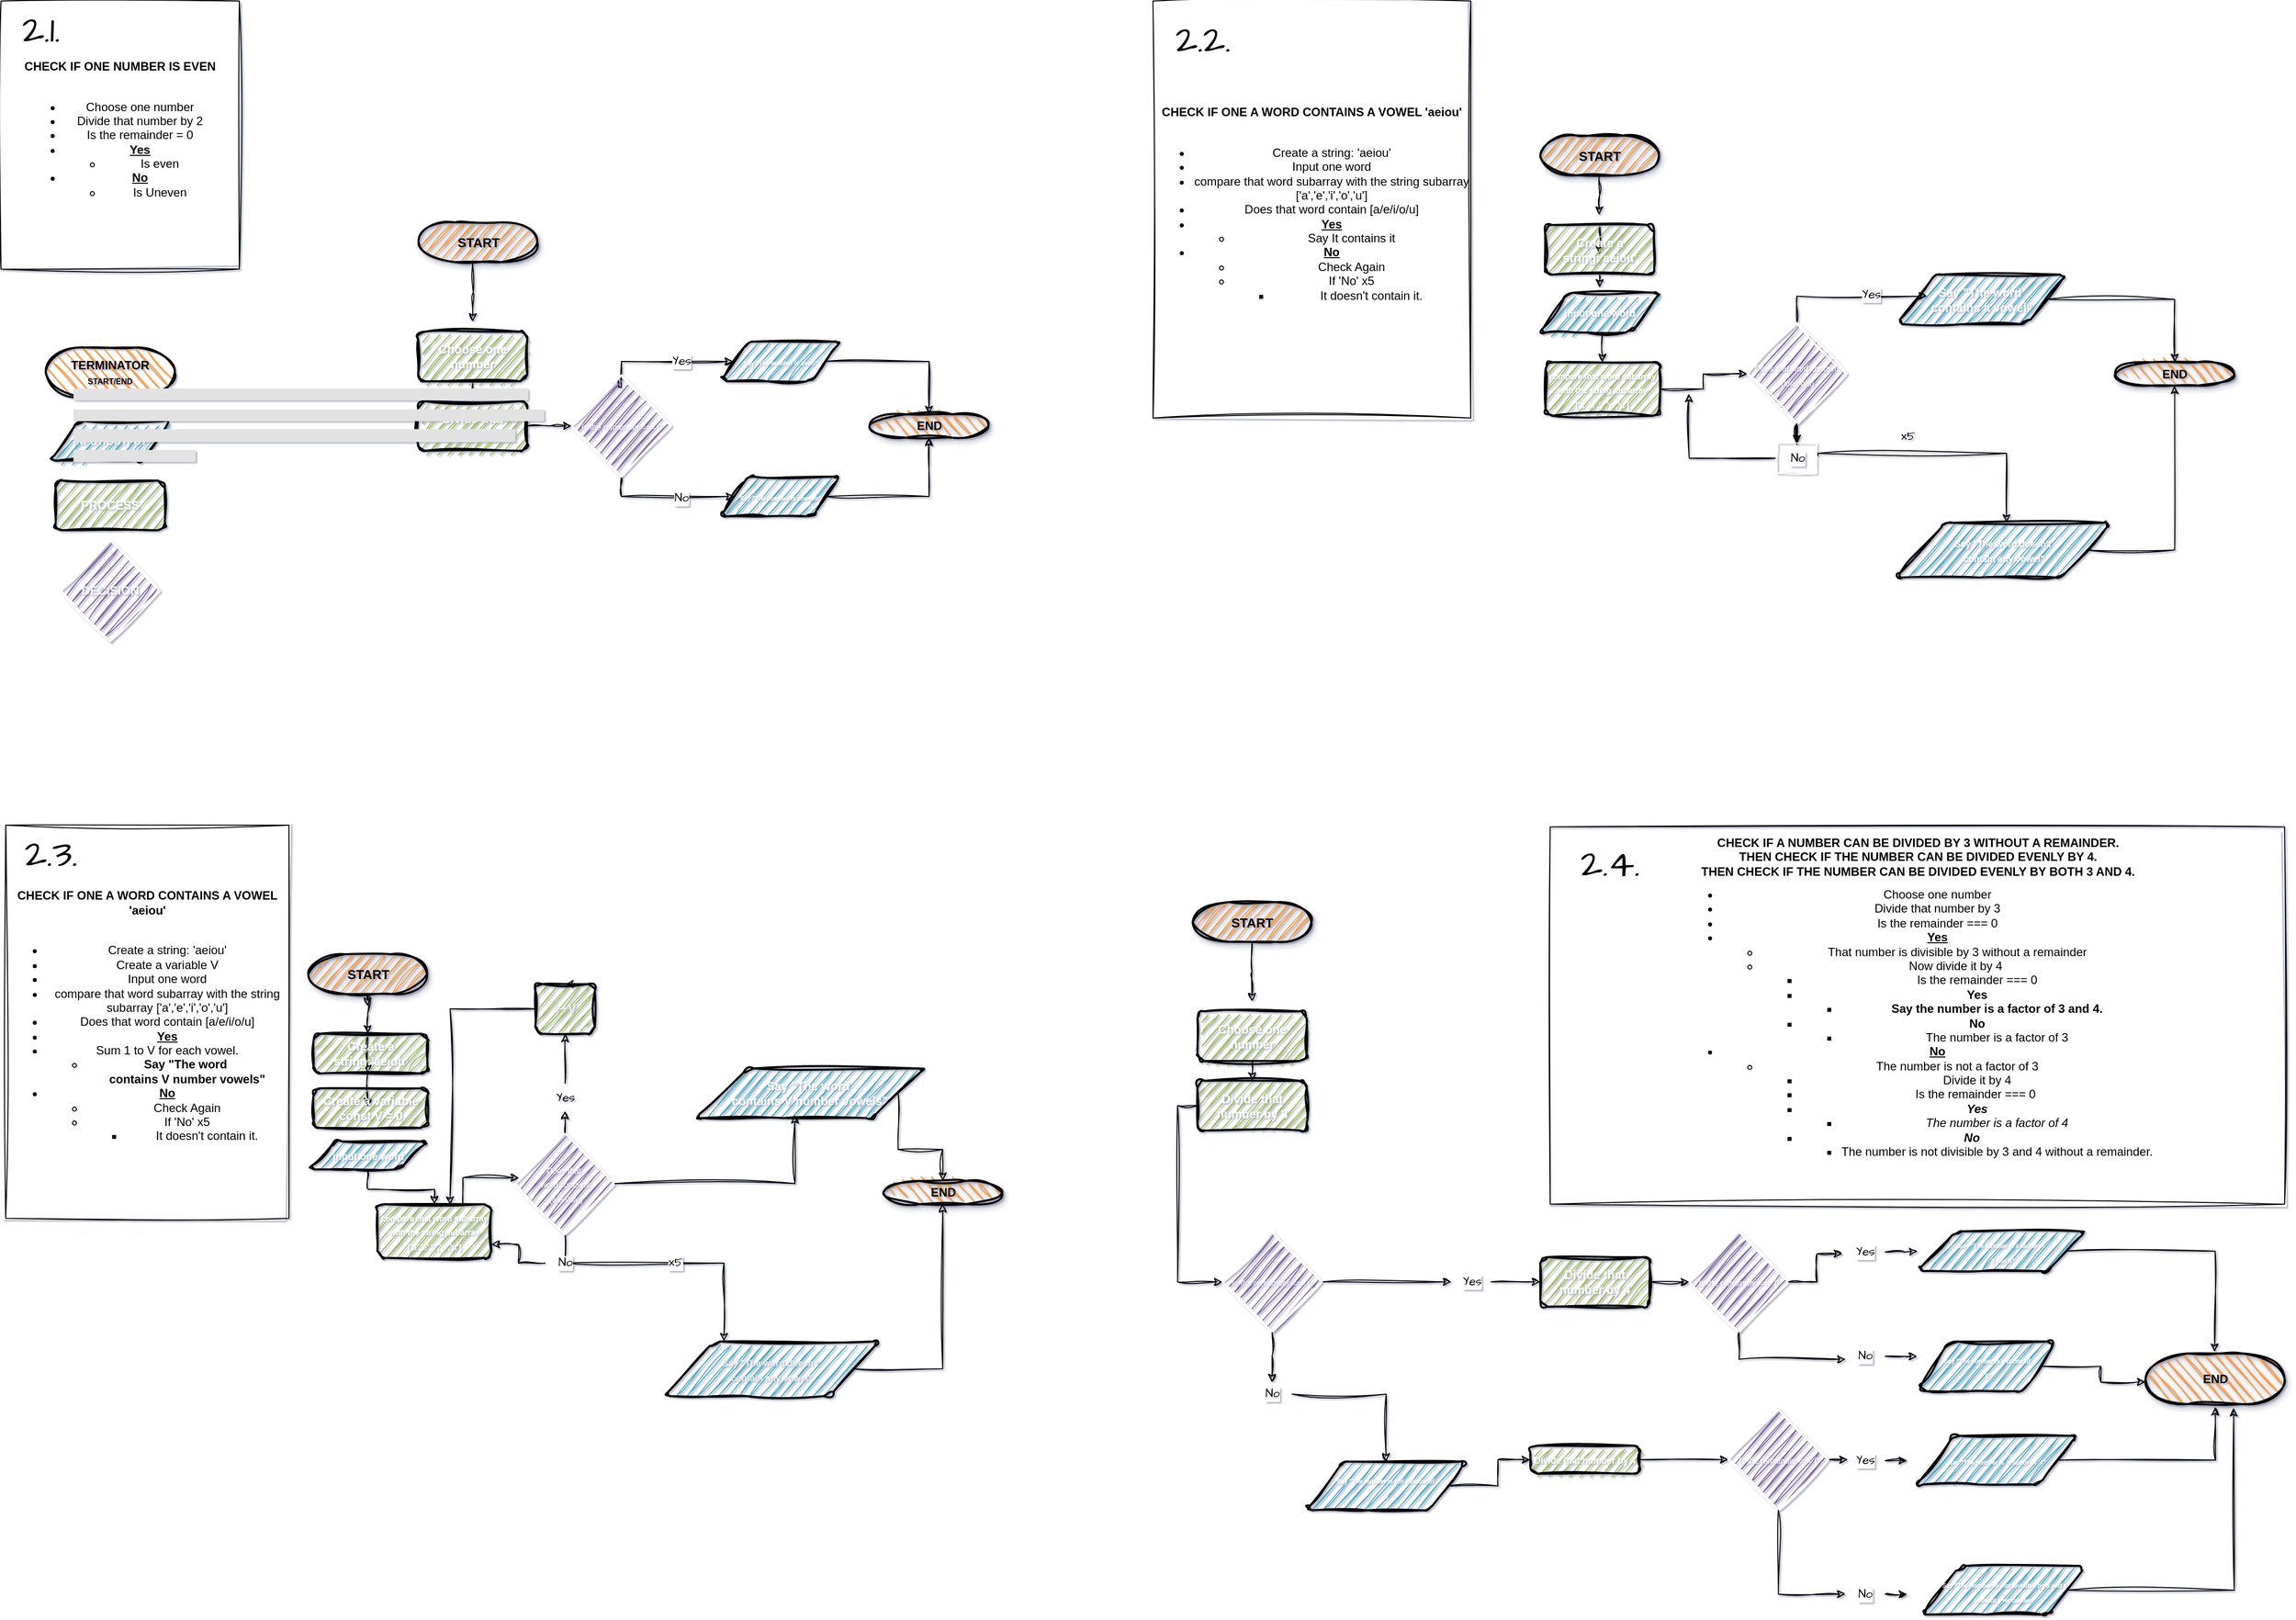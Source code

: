 <mxfile version="26.2.14" pages="2">
  <diagram name="Page-1" id="hdfUu6miAbO8KPyTUcIj">
    <mxGraphModel dx="2122" dy="5708" grid="1" gridSize="10" guides="1" tooltips="1" connect="1" arrows="1" fold="1" page="1" pageScale="1" pageWidth="1169" pageHeight="827" background="#ffffff" math="0" shadow="1" adaptiveColors="auto">
      <root>
        <mxCell id="0" />
        <mxCell id="1" parent="0" />
        <mxCell id="lo5BohARaPk3vTkeO70g-79" style="rounded=0;hachureGap=4;orthogonalLoop=1;jettySize=auto;html=1;exitX=0.5;exitY=1;exitDx=0;exitDy=0;exitPerimeter=0;fontFamily=Architects Daughter;fontSource=https%3A%2F%2Ffonts.googleapis.com%2Fcss%3Ffamily%3DArchitects%2BDaughter;edgeStyle=orthogonalEdgeStyle;sketch=1;curveFitting=1;jiggle=2;" parent="1" source="lo5BohARaPk3vTkeO70g-61" target="lo5BohARaPk3vTkeO70g-73" edge="1">
          <mxGeometry relative="1" as="geometry">
            <mxPoint x="-525.277" y="-4397" as="targetPoint" />
            <Array as="points">
              <mxPoint x="-525.25" y="-4451" />
              <mxPoint x="-365.25" y="-4451" />
            </Array>
          </mxGeometry>
        </mxCell>
        <mxCell id="lo5BohARaPk3vTkeO70g-3" value="&lt;b&gt;&lt;font style=&quot;color: light-dark(rgb(0, 0, 0), rgb(1, 1, 1));&quot;&gt;TERMINATOR&lt;/font&gt;&lt;/b&gt;&lt;div&gt;&lt;b&gt;&lt;font style=&quot;color: light-dark(rgb(0, 0, 0), rgb(1, 1, 1)); font-size: 8px;&quot;&gt;START/END&lt;/font&gt;&lt;/b&gt;&lt;/div&gt;" style="strokeWidth=2;html=1;shape=mxgraph.flowchart.terminator;whiteSpace=wrap;direction=east;flipH=0;flipV=1;fillColor=light-dark(#FF9933,#FFB570);sketch=1;curveFitting=1;jiggle=2;" parent="1" vertex="1">
          <mxGeometry x="-1105" y="-4601" width="130" height="50" as="geometry" />
        </mxCell>
        <mxCell id="lo5BohARaPk3vTkeO70g-5" value="&lt;font style=&quot;color: rgb(244, 244, 244);&quot;&gt;DECISION&lt;/font&gt;" style="strokeWidth=2;html=1;shape=mxgraph.flowchart.decision;whiteSpace=wrap;fillColor=light-dark(#8064a2, #3333FF);fontStyle=1;strokeColor=#FFFFFF;sketch=1;curveFitting=1;jiggle=2;" parent="1" vertex="1">
          <mxGeometry x="-1090" y="-4407" width="100" height="102" as="geometry" />
        </mxCell>
        <mxCell id="lo5BohARaPk3vTkeO70g-6" value="&lt;font style=&quot;color: light-dark(rgb(255, 255, 255), rgb(255, 255, 255));&quot;&gt;&lt;b style=&quot;&quot;&gt;PROCESS&lt;/b&gt;&lt;/font&gt;" style="rounded=1;whiteSpace=wrap;html=1;absoluteArcSize=1;arcSize=14;strokeWidth=2;fillColor=light-dark(#9bbb59, #66CC00);sketch=1;curveFitting=1;jiggle=2;" parent="1" vertex="1">
          <mxGeometry x="-1095" y="-4467" width="110" height="50" as="geometry" />
        </mxCell>
        <mxCell id="lo5BohARaPk3vTkeO70g-11" value="&lt;b&gt;CHECK IF ONE NUMBER IS EVEN&lt;/b&gt;&lt;div&gt;&lt;br&gt;&lt;/div&gt;&lt;div&gt;&lt;ul&gt;&lt;li&gt;Choose one number&lt;/li&gt;&lt;li&gt;Divide that number by 2&lt;/li&gt;&lt;li&gt;Is the remainder = 0&lt;/li&gt;&lt;li&gt;&lt;b&gt;&lt;u&gt;Yes&lt;/u&gt;&lt;/b&gt;&lt;/li&gt;&lt;ul&gt;&lt;li&gt;Is even&lt;/li&gt;&lt;/ul&gt;&lt;li&gt;&lt;b&gt;&lt;u&gt;No&lt;/u&gt;&lt;/b&gt;&lt;/li&gt;&lt;ul&gt;&lt;li&gt;Is Uneven&lt;/li&gt;&lt;/ul&gt;&lt;/ul&gt;&lt;/div&gt;" style="rounded=0;whiteSpace=wrap;html=1;sketch=1;curveFitting=1;jiggle=2;" parent="1" vertex="1">
          <mxGeometry x="-1150" y="-4950" width="240" height="270" as="geometry" />
        </mxCell>
        <mxCell id="lo5BohARaPk3vTkeO70g-33" value="&lt;font style=&quot;font-size: 10px; color: light-dark(rgb(255, 255, 255), rgb(255, 255, 255));&quot;&gt;&lt;b style=&quot;&quot;&gt;INPUT/OUTPUT&lt;/b&gt;&lt;/font&gt;" style="shape=parallelogram;html=1;strokeWidth=2;perimeter=parallelogramPerimeter;whiteSpace=wrap;rounded=1;arcSize=12;size=0.23;fillColor=light-dark(#4aacc6, #3399FF);sketch=1;curveFitting=1;jiggle=2;" parent="1" vertex="1">
          <mxGeometry x="-1100" y="-4527" width="120" height="40" as="geometry" />
        </mxCell>
        <mxCell id="lo5BohARaPk3vTkeO70g-60" style="edgeStyle=orthogonalEdgeStyle;rounded=0;hachureGap=4;orthogonalLoop=1;jettySize=auto;html=1;fontFamily=Architects Daughter;fontSource=https%3A%2F%2Ffonts.googleapis.com%2Fcss%3Ffamily%3DArchitects%2BDaughter;sketch=1;curveFitting=1;jiggle=2;" parent="1" edge="1">
          <mxGeometry relative="1" as="geometry">
            <mxPoint x="-674.982" y="-4627" as="targetPoint" />
            <mxPoint x="-674.942" y="-4687" as="sourcePoint" />
          </mxGeometry>
        </mxCell>
        <mxCell id="lo5BohARaPk3vTkeO70g-39" value="&lt;div&gt;&lt;font color=&quot;#010101&quot;&gt;&lt;b&gt;END&lt;/b&gt;&lt;/font&gt;&lt;/div&gt;" style="strokeWidth=2;html=1;shape=mxgraph.flowchart.terminator;whiteSpace=wrap;direction=east;flipH=0;flipV=1;fillColor=light-dark(#FF9933,#FFB570);shadow=1;container=0;sketch=1;curveFitting=1;jiggle=2;" parent="1" vertex="1">
          <mxGeometry x="-275.252" y="-4533.717" width="119.54" height="23.438" as="geometry" />
        </mxCell>
        <mxCell id="lo5BohARaPk3vTkeO70g-62" style="edgeStyle=orthogonalEdgeStyle;rounded=0;hachureGap=4;orthogonalLoop=1;jettySize=auto;html=1;exitX=0.5;exitY=1;exitDx=0;exitDy=0;entryX=0.5;entryY=0;entryDx=0;entryDy=0;fontFamily=Architects Daughter;fontSource=https%3A%2F%2Ffonts.googleapis.com%2Fcss%3Ffamily%3DArchitects%2BDaughter;sketch=1;curveFitting=1;jiggle=2;" parent="1" source="lo5BohARaPk3vTkeO70g-53" target="lo5BohARaPk3vTkeO70g-54" edge="1">
          <mxGeometry relative="1" as="geometry" />
        </mxCell>
        <mxCell id="lo5BohARaPk3vTkeO70g-53" value="&lt;font style=&quot;color: light-dark(rgb(255, 255, 255), rgb(255, 255, 255));&quot;&gt;&lt;b style=&quot;&quot;&gt;Choose one number&lt;/b&gt;&lt;/font&gt;" style="rounded=1;whiteSpace=wrap;html=1;absoluteArcSize=1;arcSize=14;strokeWidth=2;fillColor=light-dark(#9bbb59, #66CC00);container=0;sketch=1;curveFitting=1;jiggle=2;" parent="1" vertex="1">
          <mxGeometry x="-730" y="-4617" width="110" height="50" as="geometry" />
        </mxCell>
        <mxCell id="lo5BohARaPk3vTkeO70g-69" style="edgeStyle=orthogonalEdgeStyle;rounded=0;hachureGap=4;orthogonalLoop=1;jettySize=auto;html=1;exitX=1;exitY=0.5;exitDx=0;exitDy=0;fontFamily=Architects Daughter;fontSource=https%3A%2F%2Ffonts.googleapis.com%2Fcss%3Ffamily%3DArchitects%2BDaughter;sketch=1;curveFitting=1;jiggle=2;" parent="1" source="lo5BohARaPk3vTkeO70g-54" edge="1">
          <mxGeometry relative="1" as="geometry">
            <mxPoint x="-575.25" y="-4522.294" as="targetPoint" />
          </mxGeometry>
        </mxCell>
        <mxCell id="lo5BohARaPk3vTkeO70g-54" value="&lt;font style=&quot;color: light-dark(rgb(255, 255, 255), rgb(255, 255, 255));&quot;&gt;&lt;b style=&quot;&quot;&gt;Divide that number by 2&lt;/b&gt;&lt;/font&gt;" style="rounded=1;whiteSpace=wrap;html=1;absoluteArcSize=1;arcSize=14;strokeWidth=2;fillColor=light-dark(#9bbb59, #66CC00);container=0;sketch=1;curveFitting=1;jiggle=2;" parent="1" vertex="1">
          <mxGeometry x="-730" y="-4547" width="110" height="50" as="geometry" />
        </mxCell>
        <mxCell id="lo5BohARaPk3vTkeO70g-74" style="edgeStyle=orthogonalEdgeStyle;rounded=0;hachureGap=4;orthogonalLoop=1;jettySize=auto;html=1;exitX=0.47;exitY=0.038;exitDx=0;exitDy=0;exitPerimeter=0;entryX=0;entryY=0;entryDx=0;entryDy=0;fontFamily=Architects Daughter;fontSource=https%3A%2F%2Ffonts.googleapis.com%2Fcss%3Ffamily%3DArchitects%2BDaughter;sketch=1;curveFitting=1;jiggle=2;" parent="1" source="lo5BohARaPk3vTkeO70g-61" edge="1">
          <mxGeometry relative="1" as="geometry">
            <mxPoint x="-535.25" y="-4560.48" as="sourcePoint" />
            <mxPoint x="-412.811" y="-4587.0" as="targetPoint" />
            <Array as="points">
              <mxPoint x="-528.25" y="-4561" />
              <mxPoint x="-525.25" y="-4561" />
              <mxPoint x="-525.25" y="-4587" />
            </Array>
          </mxGeometry>
        </mxCell>
        <mxCell id="lo5BohARaPk3vTkeO70g-61" value="&lt;span style=&quot;font-weight: 400; background-color: transparent;&quot;&gt;&lt;font style=&quot;font-size: 8px; color: light-dark(rgb(255, 255, 255), rgb(255, 255, 255));&quot;&gt;Is the remainder === 0&lt;/font&gt;&lt;/span&gt;" style="strokeWidth=2;html=1;shape=mxgraph.flowchart.decision;whiteSpace=wrap;fillColor=light-dark(#8064a2, #3333FF);fontStyle=1;container=0;strokeColor=#FFFFFF;sketch=1;curveFitting=1;jiggle=2;" parent="1" vertex="1">
          <mxGeometry x="-575.25" y="-4573" width="100" height="102" as="geometry" />
        </mxCell>
        <mxCell id="lo5BohARaPk3vTkeO70g-72" value="&lt;font style=&quot;font-size: 6px; color: rgb(255, 255, 255);&quot;&gt;&lt;b style=&quot;&quot;&gt;Say &quot;The number is even&quot;&lt;/b&gt;&lt;/font&gt;" style="shape=parallelogram;html=1;strokeWidth=2;perimeter=parallelogramPerimeter;whiteSpace=wrap;rounded=1;arcSize=12;size=0.23;fillColor=light-dark(#4aacc6, #3399FF);sketch=1;curveFitting=1;jiggle=2;" parent="1" vertex="1">
          <mxGeometry x="-425.25" y="-4607" width="120" height="40" as="geometry" />
        </mxCell>
        <mxCell id="lo5BohARaPk3vTkeO70g-73" value="&lt;b&gt;&lt;font style=&quot;font-size: 6px; color: light-dark(rgb(255, 255, 255), rgb(255, 255, 255));&quot;&gt;Say &quot;The number is uneven&quot;&lt;/font&gt;&lt;/b&gt;" style="shape=parallelogram;html=1;strokeWidth=2;perimeter=parallelogramPerimeter;whiteSpace=wrap;rounded=1;arcSize=12;size=0.23;fillColor=light-dark(#4aacc6, #3399FF);sketch=1;curveFitting=1;jiggle=2;" parent="1" vertex="1">
          <mxGeometry x="-425.25" y="-4471" width="120" height="40" as="geometry" />
        </mxCell>
        <mxCell id="lo5BohARaPk3vTkeO70g-76" style="edgeStyle=orthogonalEdgeStyle;rounded=0;hachureGap=4;orthogonalLoop=1;jettySize=auto;html=1;exitX=1;exitY=0.5;exitDx=0;exitDy=0;entryX=0.5;entryY=1;entryDx=0;entryDy=0;entryPerimeter=0;fontFamily=Architects Daughter;fontSource=https%3A%2F%2Ffonts.googleapis.com%2Fcss%3Ffamily%3DArchitects%2BDaughter;sketch=1;curveFitting=1;jiggle=2;" parent="1" source="lo5BohARaPk3vTkeO70g-72" target="lo5BohARaPk3vTkeO70g-39" edge="1">
          <mxGeometry relative="1" as="geometry" />
        </mxCell>
        <mxCell id="lo5BohARaPk3vTkeO70g-77" style="edgeStyle=orthogonalEdgeStyle;rounded=0;hachureGap=4;orthogonalLoop=1;jettySize=auto;html=1;exitX=1;exitY=0.5;exitDx=0;exitDy=0;entryX=0.5;entryY=0;entryDx=0;entryDy=0;entryPerimeter=0;fontFamily=Architects Daughter;fontSource=https%3A%2F%2Ffonts.googleapis.com%2Fcss%3Ffamily%3DArchitects%2BDaughter;sketch=1;curveFitting=1;jiggle=2;" parent="1" source="lo5BohARaPk3vTkeO70g-73" target="lo5BohARaPk3vTkeO70g-39" edge="1">
          <mxGeometry relative="1" as="geometry" />
        </mxCell>
        <mxCell id="lo5BohARaPk3vTkeO70g-81" value="No" style="text;html=1;align=center;verticalAlign=middle;resizable=0;points=[];autosize=1;strokeColor=none;fillColor=none;fontFamily=Architects Daughter;fontSource=https%3A%2F%2Ffonts.googleapis.com%2Fcss%3Ffamily%3DArchitects%2BDaughter;labelBackgroundColor=default;spacingTop=3;spacing=1;sketch=1;curveFitting=1;jiggle=2;" parent="1" vertex="1">
          <mxGeometry x="-485.25" y="-4466" width="40" height="30" as="geometry" />
        </mxCell>
        <mxCell id="lo5BohARaPk3vTkeO70g-82" value="2.1." style="text;html=1;align=center;verticalAlign=middle;resizable=0;points=[];autosize=1;strokeColor=none;fillColor=none;fontFamily=Architects Daughter;fontSource=https%3A%2F%2Ffonts.googleapis.com%2Fcss%3Ffamily%3DArchitects%2BDaughter;fontSize=39;sketch=1;curveFitting=1;jiggle=2;" parent="1" vertex="1">
          <mxGeometry x="-1140" y="-4950" width="60" height="60" as="geometry" />
        </mxCell>
        <mxCell id="lo5BohARaPk3vTkeO70g-106" style="rounded=0;hachureGap=4;orthogonalLoop=1;jettySize=auto;html=1;fontFamily=Architects Daughter;fontSource=https%3A%2F%2Ffonts.googleapis.com%2Fcss%3Ffamily%3DArchitects%2BDaughter;edgeStyle=orthogonalEdgeStyle;exitX=1.025;exitY=0.414;exitDx=0;exitDy=0;exitPerimeter=0;sketch=1;curveFitting=1;jiggle=2;" parent="1" source="lo5BohARaPk3vTkeO70g-127" target="lo5BohARaPk3vTkeO70g-123" edge="1">
          <mxGeometry relative="1" as="geometry">
            <mxPoint x="658.473" y="-4449.5" as="targetPoint" />
            <Array as="points">
              <mxPoint x="679.5" y="-4494.5" />
              <mxPoint x="869.5" y="-4494.5" />
            </Array>
            <mxPoint x="709.5" y="-4494.5" as="sourcePoint" />
          </mxGeometry>
        </mxCell>
        <mxCell id="lo5BohARaPk3vTkeO70g-110" value="&lt;b&gt;CHECK IF ONE A WORD CONTAINS A VOWEL &#39;aeiou&#39;&lt;/b&gt;&lt;div&gt;&lt;br&gt;&lt;/div&gt;&lt;div&gt;&lt;ul&gt;&lt;li&gt;&lt;span style=&quot;background-color: transparent; color: light-dark(rgb(0, 0, 0), rgb(255, 255, 255));&quot;&gt;Create a string: &#39;aeiou&#39;&lt;/span&gt;&lt;/li&gt;&lt;li&gt;&lt;span style=&quot;background-color: transparent; color: light-dark(rgb(0, 0, 0), rgb(255, 255, 255));&quot;&gt;Input one word&lt;/span&gt;&lt;/li&gt;&lt;li&gt;&lt;span style=&quot;background-color: transparent; color: light-dark(rgb(0, 0, 0), rgb(255, 255, 255));&quot;&gt;compare that word subarray with the string subarray [&#39;a&#39;,&#39;e&#39;,&#39;i&#39;,&#39;o&#39;,&#39;u&#39;]&lt;/span&gt;&lt;/li&gt;&lt;li&gt;&lt;span style=&quot;background-color: transparent; color: light-dark(rgb(0, 0, 0), rgb(255, 255, 255));&quot;&gt;Does that word contain [a/e/i/o/u]&lt;/span&gt;&lt;/li&gt;&lt;li&gt;&lt;span style=&quot;background-color: transparent; color: light-dark(rgb(0, 0, 0), rgb(255, 255, 255));&quot;&gt;&lt;b&gt;&lt;u&gt;Yes&lt;/u&gt;&lt;/b&gt;&lt;/span&gt;&lt;/li&gt;&lt;ul&gt;&lt;li&gt;&lt;span style=&quot;background-color: transparent; color: light-dark(rgb(0, 0, 0), rgb(255, 255, 255));&quot;&gt;Say It contains it&lt;/span&gt;&lt;/li&gt;&lt;/ul&gt;&lt;li&gt;&lt;span style=&quot;background-color: transparent; color: light-dark(rgb(0, 0, 0), rgb(255, 255, 255));&quot;&gt;&lt;b&gt;&lt;u&gt;No&lt;/u&gt;&lt;/b&gt;&lt;/span&gt;&lt;/li&gt;&lt;ul&gt;&lt;li&gt;Check Again&lt;/li&gt;&lt;li&gt;If &#39;No&#39; x5&lt;/li&gt;&lt;ul&gt;&lt;li&gt;It doesn&#39;t contain it.&lt;/li&gt;&lt;/ul&gt;&lt;/ul&gt;&lt;/ul&gt;&lt;/div&gt;" style="rounded=0;whiteSpace=wrap;html=1;sketch=1;curveFitting=1;jiggle=2;" parent="1" vertex="1">
          <mxGeometry x="10" y="-4950" width="320" height="420" as="geometry" />
        </mxCell>
        <mxCell id="lo5BohARaPk3vTkeO70g-112" style="edgeStyle=orthogonalEdgeStyle;rounded=0;hachureGap=4;orthogonalLoop=1;jettySize=auto;html=1;fontFamily=Architects Daughter;fontSource=https%3A%2F%2Ffonts.googleapis.com%2Fcss%3Ffamily%3DArchitects%2BDaughter;sketch=1;curveFitting=1;jiggle=2;" parent="1" source="lo5BohARaPk3vTkeO70g-113" edge="1">
          <mxGeometry relative="1" as="geometry">
            <mxPoint x="459.5" y="-4734.5" as="targetPoint" />
          </mxGeometry>
        </mxCell>
        <mxCell id="lo5BohARaPk3vTkeO70g-113" value="&lt;div&gt;&lt;b&gt;&lt;font style=&quot;color: light-dark(rgb(0, 0, 0), rgb(1, 1, 1)); font-size: 13px;&quot;&gt;START&lt;/font&gt;&lt;/b&gt;&lt;/div&gt;" style="strokeWidth=2;html=1;shape=mxgraph.flowchart.terminator;whiteSpace=wrap;direction=east;flipH=1;flipV=1;fillColor=light-dark(#FF9933,#FFB570);shadow=1;container=0;sketch=1;curveFitting=1;jiggle=2;" parent="1" vertex="1">
          <mxGeometry x="400" y="-4814.5" width="119.5" height="40" as="geometry" />
        </mxCell>
        <mxCell id="lo5BohARaPk3vTkeO70g-114" value="&lt;div&gt;&lt;font color=&quot;#010101&quot;&gt;&lt;b&gt;END&lt;/b&gt;&lt;/font&gt;&lt;/div&gt;" style="strokeWidth=2;html=1;shape=mxgraph.flowchart.terminator;whiteSpace=wrap;direction=east;flipH=0;flipV=1;fillColor=light-dark(#FF9933,#FFB570);shadow=1;container=0;sketch=1;curveFitting=1;jiggle=2;" parent="1" vertex="1">
          <mxGeometry x="979.038" y="-4586.217" width="119.54" height="23.438" as="geometry" />
        </mxCell>
        <mxCell id="lo5BohARaPk3vTkeO70g-116" style="edgeStyle=orthogonalEdgeStyle;rounded=0;hachureGap=4;orthogonalLoop=1;jettySize=auto;html=1;exitX=0.5;exitY=1;exitDx=0;exitDy=0;entryX=0.5;entryY=0;entryDx=0;entryDy=0;fontFamily=Architects Daughter;fontSource=https%3A%2F%2Ffonts.googleapis.com%2Fcss%3Ffamily%3DArchitects%2BDaughter;sketch=1;curveFitting=1;jiggle=2;" parent="1" source="lo5BohARaPk3vTkeO70g-117" edge="1">
          <mxGeometry relative="1" as="geometry">
            <mxPoint x="459.75" y="-4661.22" as="targetPoint" />
          </mxGeometry>
        </mxCell>
        <mxCell id="lo5BohARaPk3vTkeO70g-129" style="edgeStyle=orthogonalEdgeStyle;rounded=0;hachureGap=4;orthogonalLoop=1;jettySize=auto;html=1;exitX=0.5;exitY=0;exitDx=0;exitDy=0;fontFamily=Architects Daughter;fontSource=https%3A%2F%2Ffonts.googleapis.com%2Fcss%3Ffamily%3DArchitects%2BDaughter;sketch=1;curveFitting=1;jiggle=2;" parent="1" source="lo5BohARaPk3vTkeO70g-117" edge="1">
          <mxGeometry relative="1" as="geometry">
            <mxPoint x="459.643" y="-4694.786" as="targetPoint" />
          </mxGeometry>
        </mxCell>
        <mxCell id="lo5BohARaPk3vTkeO70g-117" value="&lt;font style=&quot;color: light-dark(rgb(255, 255, 255), rgb(255, 255, 255));&quot;&gt;&lt;b style=&quot;&quot;&gt;Create a string:&#39;aeiou&#39;&lt;/b&gt;&lt;/font&gt;" style="rounded=1;whiteSpace=wrap;html=1;absoluteArcSize=1;arcSize=14;strokeWidth=2;fillColor=light-dark(#9bbb59, #66CC00);container=0;sketch=1;curveFitting=1;jiggle=2;" parent="1" vertex="1">
          <mxGeometry x="404.75" y="-4724.5" width="110" height="50" as="geometry" />
        </mxCell>
        <mxCell id="lo5BohARaPk3vTkeO70g-120" style="edgeStyle=orthogonalEdgeStyle;rounded=0;hachureGap=4;orthogonalLoop=1;jettySize=auto;html=1;entryX=0;entryY=0;entryDx=0;entryDy=0;fontFamily=Architects Daughter;fontSource=https%3A%2F%2Ffonts.googleapis.com%2Fcss%3Ffamily%3DArchitects%2BDaughter;exitX=0.5;exitY=0;exitDx=0;exitDy=0;exitPerimeter=0;sketch=1;curveFitting=1;jiggle=2;" parent="1" source="lo5BohARaPk3vTkeO70g-121" edge="1">
          <mxGeometry relative="1" as="geometry">
            <mxPoint x="649.5" y="-4654.5" as="sourcePoint" />
            <mxPoint x="789.499" y="-4652.76" as="targetPoint" />
            <Array as="points">
              <mxPoint x="658.5" y="-4652.5" />
            </Array>
          </mxGeometry>
        </mxCell>
        <mxCell id="aI1wJP26CWivjwDJ-8vj-2" value="" style="edgeStyle=orthogonalEdgeStyle;rounded=0;orthogonalLoop=1;jettySize=auto;html=1;sketch=1;curveFitting=1;jiggle=2;" parent="1" source="lo5BohARaPk3vTkeO70g-121" target="lo5BohARaPk3vTkeO70g-127" edge="1">
          <mxGeometry relative="1" as="geometry" />
        </mxCell>
        <mxCell id="lo5BohARaPk3vTkeO70g-121" value="&lt;span style=&quot;font-weight: 400; background-color: transparent;&quot;&gt;&lt;font style=&quot;font-size: 8px; color: light-dark(rgb(255, 255, 255), rgb(255, 255, 255));&quot;&gt;Does that word contains [a/e/i/o/u]&lt;/font&gt;&lt;/span&gt;" style="strokeWidth=2;html=1;shape=mxgraph.flowchart.decision;whiteSpace=wrap;fillColor=light-dark(#8064a2, #3333FF);fontStyle=1;container=0;strokeColor=#FFFFFF;sketch=1;curveFitting=1;jiggle=2;" parent="1" vertex="1">
          <mxGeometry x="608.5" y="-4625.5" width="100" height="102" as="geometry" />
        </mxCell>
        <mxCell id="lo5BohARaPk3vTkeO70g-122" value="&lt;font style=&quot;color: light-dark(rgb(255, 255, 255), rgb(255, 255, 255));&quot;&gt;&lt;b style=&quot;&quot;&gt;Say &quot;The word&amp;nbsp;&lt;/b&gt;&lt;/font&gt;&lt;div&gt;&lt;font style=&quot;color: light-dark(rgb(255, 255, 255), rgb(255, 255, 255));&quot;&gt;&lt;b style=&quot;&quot;&gt;contains a vowel&quot;&lt;/b&gt;&lt;/font&gt;&lt;/div&gt;" style="shape=parallelogram;html=1;strokeWidth=2;perimeter=parallelogramPerimeter;whiteSpace=wrap;rounded=1;arcSize=12;size=0.23;fillColor=light-dark(#4aacc6, #3399FF);sketch=1;curveFitting=1;jiggle=2;" parent="1" vertex="1">
          <mxGeometry x="758.5" y="-4674.5" width="171" height="50" as="geometry" />
        </mxCell>
        <mxCell id="lo5BohARaPk3vTkeO70g-123" value="&lt;b&gt;&lt;font style=&quot;font-size: 9px; color: light-dark(rgb(255, 255, 255), rgb(255, 255, 255));&quot;&gt;Say &quot;The word doesn&#39;t&amp;nbsp;&lt;/font&gt;&lt;/b&gt;&lt;div&gt;&lt;b&gt;&lt;font style=&quot;font-size: 9px; color: light-dark(rgb(255, 255, 255), rgb(255, 255, 255));&quot;&gt;contain any vowel&quot;&lt;/font&gt;&lt;/b&gt;&lt;/div&gt;" style="shape=parallelogram;html=1;strokeWidth=2;perimeter=parallelogramPerimeter;whiteSpace=wrap;rounded=1;arcSize=12;size=0.23;fillColor=light-dark(#4aacc6, #3399FF);sketch=1;curveFitting=1;jiggle=2;" parent="1" vertex="1">
          <mxGeometry x="758.5" y="-4424.5" width="216" height="55" as="geometry" />
        </mxCell>
        <mxCell id="lo5BohARaPk3vTkeO70g-124" style="edgeStyle=orthogonalEdgeStyle;rounded=0;hachureGap=4;orthogonalLoop=1;jettySize=auto;html=1;exitX=1;exitY=0.5;exitDx=0;exitDy=0;entryX=0.5;entryY=1;entryDx=0;entryDy=0;entryPerimeter=0;fontFamily=Architects Daughter;fontSource=https%3A%2F%2Ffonts.googleapis.com%2Fcss%3Ffamily%3DArchitects%2BDaughter;sketch=1;curveFitting=1;jiggle=2;" parent="1" source="lo5BohARaPk3vTkeO70g-122" target="lo5BohARaPk3vTkeO70g-114" edge="1">
          <mxGeometry relative="1" as="geometry" />
        </mxCell>
        <mxCell id="lo5BohARaPk3vTkeO70g-125" style="edgeStyle=orthogonalEdgeStyle;rounded=0;hachureGap=4;orthogonalLoop=1;jettySize=auto;html=1;exitX=1;exitY=0.5;exitDx=0;exitDy=0;entryX=0.5;entryY=0;entryDx=0;entryDy=0;entryPerimeter=0;fontFamily=Architects Daughter;fontSource=https%3A%2F%2Ffonts.googleapis.com%2Fcss%3Ffamily%3DArchitects%2BDaughter;sketch=1;curveFitting=1;jiggle=2;" parent="1" source="lo5BohARaPk3vTkeO70g-123" target="lo5BohARaPk3vTkeO70g-114" edge="1">
          <mxGeometry relative="1" as="geometry" />
        </mxCell>
        <mxCell id="lo5BohARaPk3vTkeO70g-136" style="edgeStyle=orthogonalEdgeStyle;rounded=0;hachureGap=4;orthogonalLoop=1;jettySize=auto;html=1;fontFamily=Architects Daughter;fontSource=https%3A%2F%2Ffonts.googleapis.com%2Fcss%3Ffamily%3DArchitects%2BDaughter;sketch=1;curveFitting=1;jiggle=2;" parent="1" source="lo5BohARaPk3vTkeO70g-127" edge="1">
          <mxGeometry relative="1" as="geometry">
            <mxPoint x="549.5" y="-4554.5" as="targetPoint" />
          </mxGeometry>
        </mxCell>
        <mxCell id="lo5BohARaPk3vTkeO70g-128" value="2.2." style="text;html=1;align=center;verticalAlign=middle;resizable=0;points=[];autosize=1;strokeColor=none;fillColor=none;fontFamily=Architects Daughter;fontSource=https%3A%2F%2Ffonts.googleapis.com%2Fcss%3Ffamily%3DArchitects%2BDaughter;fontSize=39;sketch=1;curveFitting=1;jiggle=2;" parent="1" vertex="1">
          <mxGeometry x="20" y="-4940" width="80" height="60" as="geometry" />
        </mxCell>
        <mxCell id="lo5BohARaPk3vTkeO70g-130" value="&lt;font style=&quot;font-size: 8px; color: light-dark(rgb(255, 255, 255), rgb(255, 255, 255));&quot;&gt;&lt;b style=&quot;&quot;&gt;compare that word subarray with the string subarray [&#39;a&#39;,&#39;e&#39;,&#39;i&#39;,&#39;o&#39;,&#39;u&#39;]&lt;/b&gt;&lt;/font&gt;" style="rounded=1;whiteSpace=wrap;html=1;absoluteArcSize=1;arcSize=14;strokeWidth=2;fillColor=light-dark(#9bbb59, #66CC00);container=0;sketch=1;curveFitting=1;jiggle=2;" parent="1" vertex="1">
          <mxGeometry x="405.25" y="-4586.22" width="114.75" height="54" as="geometry" />
        </mxCell>
        <mxCell id="lo5BohARaPk3vTkeO70g-133" style="edgeStyle=orthogonalEdgeStyle;rounded=0;hachureGap=4;orthogonalLoop=1;jettySize=auto;html=1;exitX=0.5;exitY=1;exitDx=0;exitDy=0;entryX=0.5;entryY=0;entryDx=0;entryDy=0;fontFamily=Architects Daughter;fontSource=https%3A%2F%2Ffonts.googleapis.com%2Fcss%3Ffamily%3DArchitects%2BDaughter;sketch=1;curveFitting=1;jiggle=2;" parent="1" source="lo5BohARaPk3vTkeO70g-132" target="lo5BohARaPk3vTkeO70g-130" edge="1">
          <mxGeometry relative="1" as="geometry" />
        </mxCell>
        <mxCell id="lo5BohARaPk3vTkeO70g-132" value="&lt;font style=&quot;color: light-dark(rgb(255, 255, 255), rgb(255, 255, 255));&quot;&gt;&lt;span style=&quot;font-size: 10px;&quot;&gt;&lt;b style=&quot;&quot;&gt;input one word&lt;/b&gt;&lt;/span&gt;&lt;/font&gt;" style="shape=parallelogram;html=1;strokeWidth=2;perimeter=parallelogramPerimeter;whiteSpace=wrap;rounded=1;arcSize=12;size=0.23;fillColor=light-dark(#4aacc6, #3399FF);sketch=1;curveFitting=1;jiggle=2;" parent="1" vertex="1">
          <mxGeometry x="400" y="-4656.22" width="120" height="40" as="geometry" />
        </mxCell>
        <mxCell id="lo5BohARaPk3vTkeO70g-135" style="edgeStyle=orthogonalEdgeStyle;rounded=0;hachureGap=4;orthogonalLoop=1;jettySize=auto;html=1;entryX=0;entryY=0.5;entryDx=0;entryDy=0;entryPerimeter=0;fontFamily=Architects Daughter;fontSource=https%3A%2F%2Ffonts.googleapis.com%2Fcss%3Ffamily%3DArchitects%2BDaughter;sketch=1;curveFitting=1;jiggle=2;" parent="1" source="lo5BohARaPk3vTkeO70g-130" target="lo5BohARaPk3vTkeO70g-121" edge="1">
          <mxGeometry relative="1" as="geometry" />
        </mxCell>
        <mxCell id="lo5BohARaPk3vTkeO70g-137" value="x5" style="text;html=1;align=center;verticalAlign=middle;resizable=0;points=[];autosize=1;strokeColor=none;fillColor=none;fontFamily=Architects Daughter;fontSource=https%3A%2F%2Ffonts.googleapis.com%2Fcss%3Ffamily%3DArchitects%2BDaughter;sketch=1;curveFitting=1;jiggle=2;" parent="1" vertex="1">
          <mxGeometry x="749.5" y="-4526.5" width="40" height="30" as="geometry" />
        </mxCell>
        <mxCell id="lo5BohARaPk3vTkeO70g-138" style="rounded=0;hachureGap=4;orthogonalLoop=1;jettySize=auto;html=1;exitX=0.5;exitY=1;exitDx=0;exitDy=0;exitPerimeter=0;fontFamily=Architects Daughter;fontSource=https%3A%2F%2Ffonts.googleapis.com%2Fcss%3Ffamily%3DArchitects%2BDaughter;edgeStyle=orthogonalEdgeStyle;sketch=1;curveFitting=1;jiggle=2;" parent="1" source="lo5BohARaPk3vTkeO70g-152" target="lo5BohARaPk3vTkeO70g-154" edge="1">
          <mxGeometry relative="1" as="geometry">
            <mxPoint x="-582.027" y="-3625" as="targetPoint" />
            <Array as="points">
              <mxPoint x="-582" y="-3679" />
              <mxPoint x="-422" y="-3679" />
            </Array>
          </mxGeometry>
        </mxCell>
        <mxCell id="lo5BohARaPk3vTkeO70g-142" value="&lt;b&gt;CHECK IF ONE A WORD CONTAINS A VOWEL &#39;aeiou&#39;&lt;/b&gt;&lt;div&gt;&lt;br&gt;&lt;/div&gt;&lt;div&gt;&lt;ul&gt;&lt;li&gt;&lt;span style=&quot;background-color: transparent; color: light-dark(rgb(0, 0, 0), rgb(255, 255, 255));&quot;&gt;Create a string: &#39;aeiou&#39;&lt;/span&gt;&lt;/li&gt;&lt;li&gt;&lt;span style=&quot;background-color: transparent; color: light-dark(rgb(0, 0, 0), rgb(255, 255, 255));&quot;&gt;Create a variable V&lt;/span&gt;&lt;/li&gt;&lt;li&gt;&lt;span style=&quot;background-color: transparent; color: light-dark(rgb(0, 0, 0), rgb(255, 255, 255));&quot;&gt;Input one word&lt;/span&gt;&lt;/li&gt;&lt;li&gt;&lt;span style=&quot;background-color: transparent; color: light-dark(rgb(0, 0, 0), rgb(255, 255, 255));&quot;&gt;compare that word subarray with the string subarray [&#39;a&#39;,&#39;e&#39;,&#39;i&#39;,&#39;o&#39;,&#39;u&#39;]&lt;/span&gt;&lt;/li&gt;&lt;li&gt;&lt;span style=&quot;background-color: transparent; color: light-dark(rgb(0, 0, 0), rgb(255, 255, 255));&quot;&gt;Does that word contain [a/e/i/o/u]&lt;/span&gt;&lt;/li&gt;&lt;li&gt;&lt;span style=&quot;background-color: transparent; color: light-dark(rgb(0, 0, 0), rgb(255, 255, 255));&quot;&gt;&lt;b&gt;&lt;u&gt;Yes&lt;/u&gt;&lt;/b&gt;&lt;/span&gt;&lt;/li&gt;&lt;li&gt;&lt;span style=&quot;background-color: transparent; color: light-dark(rgb(0, 0, 0), rgb(255, 255, 255));&quot;&gt;Sum 1 to V for each vowel.&lt;/span&gt;&lt;/li&gt;&lt;ul&gt;&lt;li&gt;&lt;span style=&quot;background-color: transparent; color: light-dark(rgb(0, 0, 0), rgb(255, 255, 255));&quot;&gt;&lt;font&gt;&lt;b&gt;Say &quot;The word&amp;nbsp;&lt;br&gt;&lt;/b&gt;&lt;/font&gt;&lt;b style=&quot;color: light-dark(rgb(0, 0, 0), rgb(237, 237, 237)); background-color: transparent;&quot;&gt;contains V number vowels&quot;&lt;/b&gt;&lt;/span&gt;&lt;/li&gt;&lt;/ul&gt;&lt;li&gt;&lt;span style=&quot;background-color: transparent; color: light-dark(rgb(0, 0, 0), rgb(255, 255, 255));&quot;&gt;&lt;b&gt;&lt;u&gt;No&lt;/u&gt;&lt;/b&gt;&lt;/span&gt;&lt;/li&gt;&lt;ul&gt;&lt;li&gt;Check Again&lt;/li&gt;&lt;li&gt;If &#39;No&#39; x5&lt;/li&gt;&lt;ul&gt;&lt;li&gt;It doesn&#39;t contain it.&lt;/li&gt;&lt;/ul&gt;&lt;/ul&gt;&lt;/ul&gt;&lt;/div&gt;" style="rounded=0;whiteSpace=wrap;html=1;sketch=1;curveFitting=1;jiggle=2;" parent="1" vertex="1">
          <mxGeometry x="-1145.25" y="-4120" width="285.25" height="396" as="geometry" />
        </mxCell>
        <mxCell id="lo5BohARaPk3vTkeO70g-144" style="edgeStyle=orthogonalEdgeStyle;rounded=0;hachureGap=4;orthogonalLoop=1;jettySize=auto;html=1;fontFamily=Architects Daughter;fontSource=https%3A%2F%2Ffonts.googleapis.com%2Fcss%3Ffamily%3DArchitects%2BDaughter;sketch=1;curveFitting=1;jiggle=2;" parent="1" source="lo5BohARaPk3vTkeO70g-145" edge="1">
          <mxGeometry relative="1" as="geometry">
            <mxPoint x="-781" y="-3910" as="targetPoint" />
          </mxGeometry>
        </mxCell>
        <mxCell id="lo5BohARaPk3vTkeO70g-145" value="&lt;div&gt;&lt;b&gt;&lt;font style=&quot;color: light-dark(rgb(0, 0, 0), rgb(1, 1, 1)); font-size: 13px;&quot;&gt;START&lt;/font&gt;&lt;/b&gt;&lt;/div&gt;" style="strokeWidth=2;html=1;shape=mxgraph.flowchart.terminator;whiteSpace=wrap;direction=east;flipH=1;flipV=1;fillColor=light-dark(#FF9933,#FFB570);shadow=1;container=0;sketch=1;curveFitting=1;jiggle=2;" parent="1" vertex="1">
          <mxGeometry x="-840.5" y="-3990" width="119.5" height="40" as="geometry" />
        </mxCell>
        <mxCell id="lo5BohARaPk3vTkeO70g-146" value="&lt;div&gt;&lt;font color=&quot;#010101&quot;&gt;&lt;b&gt;END&lt;/b&gt;&lt;/font&gt;&lt;/div&gt;" style="strokeWidth=2;html=1;shape=mxgraph.flowchart.terminator;whiteSpace=wrap;direction=east;flipH=0;flipV=1;fillColor=light-dark(#FF9933,#FFB570);shadow=1;container=0;sketch=1;curveFitting=1;jiggle=2;" parent="1" vertex="1">
          <mxGeometry x="-261.462" y="-3761.717" width="119.54" height="23.438" as="geometry" />
        </mxCell>
        <mxCell id="lo5BohARaPk3vTkeO70g-147" style="edgeStyle=orthogonalEdgeStyle;rounded=0;orthogonalLoop=1;jettySize=auto;html=1;exitX=0.5;exitY=0;exitDx=0;exitDy=0;exitPerimeter=0;shadow=1;sketch=1;curveFitting=1;jiggle=2;" parent="1" source="lo5BohARaPk3vTkeO70g-145" edge="1">
          <mxGeometry relative="1" as="geometry">
            <mxPoint x="-780.981" y="-3937.812" as="targetPoint" />
          </mxGeometry>
        </mxCell>
        <mxCell id="lo5BohARaPk3vTkeO70g-148" style="edgeStyle=orthogonalEdgeStyle;rounded=0;hachureGap=4;orthogonalLoop=1;jettySize=auto;html=1;exitX=0.5;exitY=1;exitDx=0;exitDy=0;entryX=0.5;entryY=0;entryDx=0;entryDy=0;fontFamily=Architects Daughter;fontSource=https%3A%2F%2Ffonts.googleapis.com%2Fcss%3Ffamily%3DArchitects%2BDaughter;sketch=1;curveFitting=1;jiggle=2;" parent="1" source="lo5BohARaPk3vTkeO70g-150" edge="1">
          <mxGeometry relative="1" as="geometry">
            <mxPoint x="-780.75" y="-3836.72" as="targetPoint" />
          </mxGeometry>
        </mxCell>
        <mxCell id="lo5BohARaPk3vTkeO70g-149" style="edgeStyle=orthogonalEdgeStyle;rounded=0;hachureGap=4;orthogonalLoop=1;jettySize=auto;html=1;exitX=0.5;exitY=0;exitDx=0;exitDy=0;fontFamily=Architects Daughter;fontSource=https%3A%2F%2Ffonts.googleapis.com%2Fcss%3Ffamily%3DArchitects%2BDaughter;fillColor=light-dark(#B9E0A5,#66CC00);sketch=1;curveFitting=1;jiggle=2;" parent="1" source="lo5BohARaPk3vTkeO70g-150" edge="1">
          <mxGeometry relative="1" as="geometry">
            <mxPoint x="-780.857" y="-3870.286" as="targetPoint" />
          </mxGeometry>
        </mxCell>
        <mxCell id="lo5BohARaPk3vTkeO70g-150" value="&lt;font style=&quot;color: light-dark(rgb(255, 255, 255), rgb(255, 255, 255));&quot;&gt;&lt;b style=&quot;&quot;&gt;Create a string:&#39;aeiou&#39;&lt;/b&gt;&lt;/font&gt;" style="rounded=1;whiteSpace=wrap;html=1;absoluteArcSize=1;arcSize=14;strokeWidth=2;fillColor=light-dark(#9bbb59, #66CC00);container=0;sketch=1;curveFitting=1;jiggle=2;" parent="1" vertex="1">
          <mxGeometry x="-835.25" y="-3910" width="114.75" height="40" as="geometry" />
        </mxCell>
        <mxCell id="lo5BohARaPk3vTkeO70g-152" value="&lt;span style=&quot;font-weight: 400; background-color: transparent;&quot;&gt;&lt;font style=&quot;font-size: 8px; color: rgb(255, 255, 255);&quot;&gt;Does that&amp;nbsp;&lt;/font&gt;&lt;/span&gt;&lt;div&gt;&lt;span style=&quot;font-weight: 400; background-color: transparent;&quot;&gt;&lt;font style=&quot;font-size: 8px; color: rgb(255, 255, 255);&quot;&gt;word contains&lt;/font&gt;&lt;/span&gt;&lt;/div&gt;&lt;div&gt;&lt;span style=&quot;font-weight: 400; background-color: transparent;&quot;&gt;&lt;font style=&quot;font-size: 8px; color: rgb(255, 255, 255);&quot;&gt;&amp;nbsp;[a/e/i/o/u]&lt;/font&gt;&lt;/span&gt;&lt;/div&gt;" style="strokeWidth=2;html=1;shape=mxgraph.flowchart.decision;whiteSpace=wrap;fillColor=light-dark(#8064a2, #3333FF);fontStyle=1;container=0;strokeColor=#FFFFFF;sketch=1;curveFitting=1;jiggle=2;" parent="1" vertex="1">
          <mxGeometry x="-632" y="-3810" width="100" height="102" as="geometry" />
        </mxCell>
        <mxCell id="lo5BohARaPk3vTkeO70g-153" value="&lt;font style=&quot;color: rgb(255, 255, 255);&quot;&gt;&lt;b style=&quot;&quot;&gt;Say &quot;The word&amp;nbsp;&lt;/b&gt;&lt;/font&gt;&lt;div&gt;&lt;font style=&quot;color: rgb(255, 255, 255);&quot;&gt;&lt;b style=&quot;&quot;&gt;contains V number vowels&quot;&lt;/b&gt;&lt;/font&gt;&lt;/div&gt;" style="shape=parallelogram;html=1;strokeWidth=2;perimeter=parallelogramPerimeter;whiteSpace=wrap;rounded=1;arcSize=12;size=0.23;fillColor=light-dark(#4aacc6, #3399FF);sketch=1;curveFitting=1;jiggle=2;" parent="1" vertex="1">
          <mxGeometry x="-451" y="-3875" width="231" height="50" as="geometry" />
        </mxCell>
        <mxCell id="lo5BohARaPk3vTkeO70g-154" value="&lt;b&gt;&lt;font style=&quot;color: light-dark(rgb(237, 237, 237), rgb(255, 255, 255)); font-size: 9px;&quot;&gt;Say &quot;The word doesn&#39;t&amp;nbsp;&lt;/font&gt;&lt;/b&gt;&lt;div&gt;&lt;b&gt;&lt;font style=&quot;color: light-dark(rgb(237, 237, 237), rgb(255, 255, 255)); font-size: 9px;&quot;&gt;contain any vowel&quot;&lt;/font&gt;&lt;/b&gt;&lt;/div&gt;" style="shape=parallelogram;html=1;strokeWidth=2;perimeter=parallelogramPerimeter;whiteSpace=wrap;rounded=1;arcSize=12;size=0.23;fillColor=light-dark(#4aacc6, #3399FF);sketch=1;curveFitting=1;jiggle=2;" parent="1" vertex="1">
          <mxGeometry x="-482" y="-3600" width="216" height="55" as="geometry" />
        </mxCell>
        <mxCell id="lo5BohARaPk3vTkeO70g-155" style="edgeStyle=orthogonalEdgeStyle;rounded=0;hachureGap=4;orthogonalLoop=1;jettySize=auto;html=1;exitX=1;exitY=0.5;exitDx=0;exitDy=0;entryX=0.5;entryY=1;entryDx=0;entryDy=0;entryPerimeter=0;fontFamily=Architects Daughter;fontSource=https%3A%2F%2Ffonts.googleapis.com%2Fcss%3Ffamily%3DArchitects%2BDaughter;sketch=1;curveFitting=1;jiggle=2;" parent="1" source="lo5BohARaPk3vTkeO70g-153" target="lo5BohARaPk3vTkeO70g-146" edge="1">
          <mxGeometry relative="1" as="geometry" />
        </mxCell>
        <mxCell id="lo5BohARaPk3vTkeO70g-156" style="edgeStyle=orthogonalEdgeStyle;rounded=0;hachureGap=4;orthogonalLoop=1;jettySize=auto;html=1;exitX=1;exitY=0.5;exitDx=0;exitDy=0;entryX=0.5;entryY=0;entryDx=0;entryDy=0;entryPerimeter=0;fontFamily=Architects Daughter;fontSource=https%3A%2F%2Ffonts.googleapis.com%2Fcss%3Ffamily%3DArchitects%2BDaughter;sketch=1;curveFitting=1;jiggle=2;" parent="1" source="lo5BohARaPk3vTkeO70g-154" target="lo5BohARaPk3vTkeO70g-146" edge="1">
          <mxGeometry relative="1" as="geometry" />
        </mxCell>
        <mxCell id="lo5BohARaPk3vTkeO70g-180" style="edgeStyle=orthogonalEdgeStyle;rounded=0;hachureGap=4;orthogonalLoop=1;jettySize=auto;html=1;entryX=0.5;entryY=1;entryDx=0;entryDy=0;fontFamily=Architects Daughter;fontSource=https%3A%2F%2Ffonts.googleapis.com%2Fcss%3Ffamily%3DArchitects%2BDaughter;sketch=1;curveFitting=1;jiggle=2;" parent="1" source="lo5BohARaPk3vTkeO70g-157" target="lo5BohARaPk3vTkeO70g-141" edge="1">
          <mxGeometry relative="1" as="geometry" />
        </mxCell>
        <mxCell id="lo5BohARaPk3vTkeO70g-157" value="Yes" style="text;html=1;align=center;verticalAlign=middle;resizable=0;points=[];autosize=1;strokeColor=none;fillColor=none;fontFamily=Architects Daughter;fontSource=https%3A%2F%2Ffonts.googleapis.com%2Fcss%3Ffamily%3DArchitects%2BDaughter;sketch=1;curveFitting=1;jiggle=2;" parent="1" vertex="1">
          <mxGeometry x="-602" y="-3860" width="40" height="30" as="geometry" />
        </mxCell>
        <mxCell id="lo5BohARaPk3vTkeO70g-185" style="edgeStyle=orthogonalEdgeStyle;rounded=0;hachureGap=4;orthogonalLoop=1;jettySize=auto;html=1;entryX=1;entryY=0.75;entryDx=0;entryDy=0;fontFamily=Architects Daughter;fontSource=https%3A%2F%2Ffonts.googleapis.com%2Fcss%3Ffamily%3DArchitects%2BDaughter;sketch=1;curveFitting=1;jiggle=2;" parent="1" source="lo5BohARaPk3vTkeO70g-159" target="lo5BohARaPk3vTkeO70g-161" edge="1">
          <mxGeometry relative="1" as="geometry" />
        </mxCell>
        <mxCell id="lo5BohARaPk3vTkeO70g-160" value="2.3." style="text;html=1;align=center;verticalAlign=middle;resizable=0;points=[];autosize=1;strokeColor=none;fillColor=none;fontFamily=Architects Daughter;fontSource=https%3A%2F%2Ffonts.googleapis.com%2Fcss%3Ffamily%3DArchitects%2BDaughter;fontSize=39;sketch=1;curveFitting=1;jiggle=2;" parent="1" vertex="1">
          <mxGeometry x="-1140" y="-4120" width="80" height="60" as="geometry" />
        </mxCell>
        <mxCell id="lo5BohARaPk3vTkeO70g-161" value="&lt;font style=&quot;font-size: 8px; color: light-dark(rgb(255, 255, 255), rgb(255, 255, 255));&quot;&gt;&lt;b style=&quot;&quot;&gt;compare that word subarray with the string subarray [&#39;a&#39;,&#39;e&#39;,&#39;i&#39;,&#39;o&#39;,&#39;u&#39;]&lt;/b&gt;&lt;/font&gt;" style="rounded=1;whiteSpace=wrap;html=1;absoluteArcSize=1;arcSize=14;strokeWidth=2;fillColor=light-dark(#9bbb59, #66CC00);container=0;sketch=1;curveFitting=1;jiggle=2;" parent="1" vertex="1">
          <mxGeometry x="-771" y="-3738.28" width="114.75" height="54" as="geometry" />
        </mxCell>
        <mxCell id="lo5BohARaPk3vTkeO70g-162" style="edgeStyle=orthogonalEdgeStyle;rounded=0;hachureGap=4;orthogonalLoop=1;jettySize=auto;html=1;exitX=0.5;exitY=1;exitDx=0;exitDy=0;entryX=0.5;entryY=0;entryDx=0;entryDy=0;fontFamily=Architects Daughter;fontSource=https%3A%2F%2Ffonts.googleapis.com%2Fcss%3Ffamily%3DArchitects%2BDaughter;sketch=1;curveFitting=1;jiggle=2;" parent="1" source="lo5BohARaPk3vTkeO70g-163" target="lo5BohARaPk3vTkeO70g-161" edge="1">
          <mxGeometry relative="1" as="geometry" />
        </mxCell>
        <mxCell id="lo5BohARaPk3vTkeO70g-163" value="&lt;font style=&quot;color: light-dark(rgb(255, 255, 255), rgb(255, 255, 255));&quot;&gt;&lt;span style=&quot;font-size: 10px;&quot;&gt;&lt;b style=&quot;&quot;&gt;input one word&lt;/b&gt;&lt;/span&gt;&lt;/font&gt;" style="shape=parallelogram;html=1;strokeWidth=2;perimeter=parallelogramPerimeter;whiteSpace=wrap;rounded=1;arcSize=12;size=0.23;fillColor=light-dark(#4aacc6, #3399FF);sketch=1;curveFitting=1;jiggle=2;" parent="1" vertex="1">
          <mxGeometry x="-840.5" y="-3801.56" width="119.5" height="28.28" as="geometry" />
        </mxCell>
        <mxCell id="lo5BohARaPk3vTkeO70g-165" value="x5" style="text;html=1;align=center;verticalAlign=middle;resizable=0;points=[];autosize=1;strokeColor=none;fillColor=none;fontFamily=Architects Daughter;fontSource=https%3A%2F%2Ffonts.googleapis.com%2Fcss%3Ffamily%3DArchitects%2BDaughter;labelBackgroundColor=default;sketch=1;curveFitting=1;jiggle=2;" parent="1" vertex="1">
          <mxGeometry x="-491" y="-3694" width="40" height="30" as="geometry" />
        </mxCell>
        <mxCell id="lo5BohARaPk3vTkeO70g-166" value="&lt;font style=&quot;color: light-dark(rgb(255, 255, 255), rgb(255, 255, 255));&quot;&gt;&lt;b style=&quot;&quot;&gt;Create a variable const V = 0&lt;/b&gt;&lt;/font&gt;" style="rounded=1;whiteSpace=wrap;html=1;absoluteArcSize=1;arcSize=14;strokeWidth=2;fillColor=light-dark(#9bbb59, #66CC00);container=0;sketch=1;curveFitting=1;jiggle=2;" parent="1" vertex="1">
          <mxGeometry x="-835.25" y="-3855" width="114.75" height="40" as="geometry" />
        </mxCell>
        <mxCell id="lo5BohARaPk3vTkeO70g-141" value="&lt;font style=&quot;color: light-dark(rgb(237, 237, 237), rgb(255, 255, 255));&quot;&gt;&lt;b style=&quot;&quot;&gt;++V&lt;/b&gt;&lt;/font&gt;" style="rounded=1;whiteSpace=wrap;html=1;absoluteArcSize=1;arcSize=14;strokeWidth=2;fillColor=light-dark(#9bbb59, #66CC00);sketch=1;curveFitting=1;jiggle=2;" parent="1" vertex="1">
          <mxGeometry x="-612" y="-3960" width="60" height="50" as="geometry" />
        </mxCell>
        <mxCell id="lo5BohARaPk3vTkeO70g-171" style="edgeStyle=orthogonalEdgeStyle;rounded=0;hachureGap=4;orthogonalLoop=1;jettySize=auto;html=1;exitX=0.5;exitY=0;exitDx=0;exitDy=0;exitPerimeter=0;entryX=0.494;entryY=0.929;entryDx=0;entryDy=0;entryPerimeter=0;fontFamily=Architects Daughter;fontSource=https%3A%2F%2Ffonts.googleapis.com%2Fcss%3Ffamily%3DArchitects%2BDaughter;sketch=1;curveFitting=1;jiggle=2;" parent="1" source="lo5BohARaPk3vTkeO70g-152" target="lo5BohARaPk3vTkeO70g-157" edge="1">
          <mxGeometry relative="1" as="geometry" />
        </mxCell>
        <mxCell id="lo5BohARaPk3vTkeO70g-179" style="edgeStyle=orthogonalEdgeStyle;rounded=0;hachureGap=4;orthogonalLoop=1;jettySize=auto;html=1;exitX=0.75;exitY=0;exitDx=0;exitDy=0;entryX=0.5;entryY=0;entryDx=0;entryDy=0;fontFamily=Architects Daughter;fontSource=https%3A%2F%2Ffonts.googleapis.com%2Fcss%3Ffamily%3DArchitects%2BDaughter;sketch=1;curveFitting=1;jiggle=2;" parent="1" source="lo5BohARaPk3vTkeO70g-141" target="lo5BohARaPk3vTkeO70g-141" edge="1">
          <mxGeometry relative="1" as="geometry" />
        </mxCell>
        <mxCell id="lo5BohARaPk3vTkeO70g-187" style="edgeStyle=orthogonalEdgeStyle;rounded=0;hachureGap=4;orthogonalLoop=1;jettySize=auto;html=1;entryX=0.638;entryY=0.013;entryDx=0;entryDy=0;entryPerimeter=0;fontFamily=Architects Daughter;fontSource=https%3A%2F%2Ffonts.googleapis.com%2Fcss%3Ffamily%3DArchitects%2BDaughter;sketch=1;curveFitting=1;jiggle=2;" parent="1" source="lo5BohARaPk3vTkeO70g-141" target="lo5BohARaPk3vTkeO70g-161" edge="1">
          <mxGeometry relative="1" as="geometry" />
        </mxCell>
        <mxCell id="lo5BohARaPk3vTkeO70g-188" style="edgeStyle=orthogonalEdgeStyle;rounded=0;hachureGap=4;orthogonalLoop=1;jettySize=auto;html=1;exitX=0.75;exitY=0;exitDx=0;exitDy=0;entryX=0.037;entryY=0.442;entryDx=0;entryDy=0;entryPerimeter=0;fontFamily=Architects Daughter;fontSource=https%3A%2F%2Ffonts.googleapis.com%2Fcss%3Ffamily%3DArchitects%2BDaughter;sketch=1;curveFitting=1;jiggle=2;" parent="1" source="lo5BohARaPk3vTkeO70g-161" target="lo5BohARaPk3vTkeO70g-152" edge="1">
          <mxGeometry relative="1" as="geometry" />
        </mxCell>
        <mxCell id="lo5BohARaPk3vTkeO70g-189" style="edgeStyle=orthogonalEdgeStyle;rounded=0;hachureGap=4;orthogonalLoop=1;jettySize=auto;html=1;entryX=0.435;entryY=0.938;entryDx=0;entryDy=0;entryPerimeter=0;fontFamily=Architects Daughter;fontSource=https%3A%2F%2Ffonts.googleapis.com%2Fcss%3Ffamily%3DArchitects%2BDaughter;sketch=1;curveFitting=1;jiggle=2;" parent="1" source="lo5BohARaPk3vTkeO70g-152" target="lo5BohARaPk3vTkeO70g-153" edge="1">
          <mxGeometry relative="1" as="geometry" />
        </mxCell>
        <mxCell id="lo5BohARaPk3vTkeO70g-231" value="&lt;div&gt;&lt;br&gt;&lt;/div&gt;&lt;div&gt;&lt;ul&gt;&lt;li&gt;Choose one number&lt;/li&gt;&lt;li&gt;Divide that number by 3&lt;/li&gt;&lt;li&gt;Is the remainder === 0&lt;/li&gt;&lt;li&gt;&lt;b&gt;&lt;u&gt;Yes&lt;/u&gt;&lt;/b&gt;&lt;/li&gt;&lt;ul&gt;&lt;li&gt;&lt;span style=&quot;background-color: transparent; color: light-dark(rgb(0, 0, 0), rgb(255, 255, 255));&quot;&gt;That number is divisible by 3 without a remainder&lt;/span&gt;&lt;/li&gt;&lt;li&gt;&lt;span style=&quot;background-color: transparent; color: light-dark(rgb(0, 0, 0), rgb(255, 255, 255));&quot;&gt;Now divide it by 4&amp;nbsp;&lt;/span&gt;&lt;/li&gt;&lt;ul&gt;&lt;li&gt;Is the remainder === 0&lt;/li&gt;&lt;li&gt;&lt;b&gt;Yes&lt;/b&gt;&lt;/li&gt;&lt;ul&gt;&lt;li&gt;&lt;b&gt;Say the number is a factor of 3 and 4.&lt;/b&gt;&lt;/li&gt;&lt;/ul&gt;&lt;li&gt;&lt;b style=&quot;background-color: transparent; color: light-dark(rgb(0, 0, 0), rgb(255, 255, 255));&quot;&gt;No&lt;/b&gt;&lt;/li&gt;&lt;ul&gt;&lt;li&gt;&lt;span style=&quot;background-color: transparent; color: light-dark(rgb(0, 0, 0), rgb(255, 255, 255));&quot;&gt;The number is a factor of 3&lt;/span&gt;&lt;/li&gt;&lt;/ul&gt;&lt;/ul&gt;&lt;/ul&gt;&lt;li&gt;&lt;b&gt;&lt;u&gt;No&lt;/u&gt;&lt;/b&gt;&lt;/li&gt;&lt;ul&gt;&lt;li&gt;&lt;span style=&quot;background-color: transparent; color: light-dark(rgb(0, 0, 0), rgb(255, 255, 255));&quot;&gt;The number is not a factor of 3&lt;/span&gt;&lt;/li&gt;&lt;ul&gt;&lt;li&gt;&lt;span style=&quot;background-color: transparent; color: light-dark(rgb(0, 0, 0), rgb(255, 255, 255));&quot;&gt;Divide it by 4&lt;/span&gt;&lt;/li&gt;&lt;li&gt;&lt;span style=&quot;background-color: transparent; color: light-dark(rgb(0, 0, 0), rgb(255, 255, 255));&quot;&gt;Is the remainder === 0&amp;nbsp;&lt;/span&gt;&lt;/li&gt;&lt;li&gt;&lt;b&gt;&lt;i&gt;Yes&lt;/i&gt;&lt;/b&gt;&lt;/li&gt;&lt;ul&gt;&lt;li&gt;&lt;span style=&quot;background-color: transparent; color: light-dark(rgb(0, 0, 0), rgb(255, 255, 255));&quot;&gt;&lt;i style=&quot;&quot;&gt;The number is a factor of 4&lt;/i&gt;&lt;/span&gt;&lt;/li&gt;&lt;/ul&gt;&lt;li&gt;&lt;span style=&quot;background-color: transparent; color: light-dark(rgb(0, 0, 0), rgb(255, 255, 255));&quot;&gt;&lt;i&gt;&lt;b&gt;No&lt;/b&gt;&lt;/i&gt;&lt;/span&gt;&lt;span style=&quot;background-color: transparent; color: light-dark(rgb(0, 0, 0), rgb(255, 255, 255)); font-weight: bold; text-decoration-line: underline; white-space: pre;&quot;&gt;&#x9;&lt;/span&gt;&lt;/li&gt;&lt;ul&gt;&lt;li&gt;The number is not divisible by 3 and 4 without a remainder.&lt;/li&gt;&lt;/ul&gt;&lt;/ul&gt;&lt;/ul&gt;&lt;/ul&gt;&lt;/div&gt;" style="rounded=0;whiteSpace=wrap;html=1;sketch=1;curveFitting=1;jiggle=2;" parent="1" vertex="1">
          <mxGeometry x="410" y="-4118.28" width="739.5" height="380" as="geometry" />
        </mxCell>
        <mxCell id="lo5BohARaPk3vTkeO70g-233" style="edgeStyle=orthogonalEdgeStyle;rounded=0;hachureGap=4;orthogonalLoop=1;jettySize=auto;html=1;fontFamily=Architects Daughter;fontSource=https%3A%2F%2Ffonts.googleapis.com%2Fcss%3Ffamily%3DArchitects%2BDaughter;sketch=1;curveFitting=1;jiggle=2;" parent="1" source="lo5BohARaPk3vTkeO70g-234" edge="1">
          <mxGeometry relative="1" as="geometry">
            <mxPoint x="109.768" y="-3942.5" as="targetPoint" />
          </mxGeometry>
        </mxCell>
        <mxCell id="lo5BohARaPk3vTkeO70g-234" value="&lt;div&gt;&lt;b&gt;&lt;font style=&quot;color: light-dark(rgb(0, 0, 0), rgb(1, 1, 1)); font-size: 13px;&quot;&gt;START&lt;/font&gt;&lt;/b&gt;&lt;/div&gt;" style="strokeWidth=2;html=1;shape=mxgraph.flowchart.terminator;whiteSpace=wrap;direction=east;flipH=1;flipV=1;fillColor=light-dark(#FF9933,#FFB570);shadow=1;container=0;sketch=1;curveFitting=1;jiggle=2;" parent="1" vertex="1">
          <mxGeometry x="50" y="-4042.5" width="119.5" height="40" as="geometry" />
        </mxCell>
        <mxCell id="lo5BohARaPk3vTkeO70g-235" value="&lt;div&gt;&lt;font color=&quot;#010101&quot;&gt;&lt;b&gt;END&lt;/b&gt;&lt;/font&gt;&lt;/div&gt;" style="strokeWidth=2;html=1;shape=mxgraph.flowchart.terminator;whiteSpace=wrap;direction=east;flipH=0;flipV=1;fillColor=light-dark(#FF9933,#FFB570);shadow=1;container=0;sketch=1;curveFitting=1;jiggle=2;" parent="1" vertex="1">
          <mxGeometry x="1009.5" y="-3588" width="140" height="51" as="geometry" />
        </mxCell>
        <mxCell id="lo5BohARaPk3vTkeO70g-237" style="edgeStyle=orthogonalEdgeStyle;rounded=0;hachureGap=4;orthogonalLoop=1;jettySize=auto;html=1;exitX=0.5;exitY=1;exitDx=0;exitDy=0;entryX=0.5;entryY=0;entryDx=0;entryDy=0;fontFamily=Architects Daughter;fontSource=https%3A%2F%2Ffonts.googleapis.com%2Fcss%3Ffamily%3DArchitects%2BDaughter;sketch=1;curveFitting=1;jiggle=2;" parent="1" source="lo5BohARaPk3vTkeO70g-238" target="lo5BohARaPk3vTkeO70g-240" edge="1">
          <mxGeometry relative="1" as="geometry" />
        </mxCell>
        <mxCell id="lo5BohARaPk3vTkeO70g-238" value="&lt;font style=&quot;color: light-dark(rgb(255, 255, 255), rgb(255, 255, 255));&quot;&gt;&lt;b style=&quot;&quot;&gt;Choose one number&lt;/b&gt;&lt;/font&gt;" style="rounded=1;whiteSpace=wrap;html=1;absoluteArcSize=1;arcSize=14;strokeWidth=2;fillColor=light-dark(#9bbb59, #66CC00);container=0;sketch=1;curveFitting=1;jiggle=2;" parent="1" vertex="1">
          <mxGeometry x="54.75" y="-3932.5" width="110" height="50" as="geometry" />
        </mxCell>
        <mxCell id="260UFBWbTHiUjfxa70qZ-2" style="edgeStyle=orthogonalEdgeStyle;rounded=0;orthogonalLoop=1;jettySize=auto;html=1;exitX=0;exitY=0.5;exitDx=0;exitDy=0;entryX=0;entryY=0.5;entryDx=0;entryDy=0;entryPerimeter=0;sketch=1;curveFitting=1;jiggle=2;" parent="1" source="lo5BohARaPk3vTkeO70g-240" target="lo5BohARaPk3vTkeO70g-242" edge="1">
          <mxGeometry relative="1" as="geometry">
            <mxPoint x="30" y="-3640" as="targetPoint" />
          </mxGeometry>
        </mxCell>
        <mxCell id="lo5BohARaPk3vTkeO70g-240" value="&lt;font style=&quot;color: light-dark(rgb(255, 255, 255), rgb(233, 255, 253));&quot;&gt;&lt;b style=&quot;&quot;&gt;Divide that number by 3&lt;/b&gt;&lt;/font&gt;" style="rounded=1;whiteSpace=wrap;html=1;absoluteArcSize=1;arcSize=14;strokeWidth=2;fillColor=light-dark(#9bbb59, #66CC00);container=0;sketch=1;curveFitting=1;jiggle=2;" parent="1" vertex="1">
          <mxGeometry x="54.75" y="-3862.5" width="110" height="50" as="geometry" />
        </mxCell>
        <mxCell id="260UFBWbTHiUjfxa70qZ-3" style="edgeStyle=orthogonalEdgeStyle;rounded=0;orthogonalLoop=1;jettySize=auto;html=1;exitX=1;exitY=0.5;exitDx=0;exitDy=0;exitPerimeter=0;sketch=1;curveFitting=1;jiggle=2;" parent="1" source="lo5BohARaPk3vTkeO70g-242" target="lo5BohARaPk3vTkeO70g-247" edge="1">
          <mxGeometry relative="1" as="geometry" />
        </mxCell>
        <mxCell id="lo5BohARaPk3vTkeO70g-242" value="&lt;span style=&quot;font-weight: 400; background-color: transparent;&quot;&gt;&lt;font style=&quot;font-size: 8px; color: light-dark(rgb(240, 241, 255), rgb(255, 255, 255));&quot;&gt;Is the remainder === 0&lt;/font&gt;&lt;/span&gt;" style="strokeWidth=2;html=1;shape=mxgraph.flowchart.decision;whiteSpace=wrap;fillColor=light-dark(#8064a2, #3333FF);fontStyle=1;container=0;strokeColor=#FFFFFF;sketch=1;curveFitting=1;jiggle=2;" parent="1" vertex="1">
          <mxGeometry x="80" y="-3711" width="100" height="102" as="geometry" />
        </mxCell>
        <mxCell id="260UFBWbTHiUjfxa70qZ-4" style="edgeStyle=orthogonalEdgeStyle;rounded=0;orthogonalLoop=1;jettySize=auto;html=1;sketch=1;curveFitting=1;jiggle=2;" parent="1" source="lo5BohARaPk3vTkeO70g-247" target="lo5BohARaPk3vTkeO70g-250" edge="1">
          <mxGeometry relative="1" as="geometry" />
        </mxCell>
        <mxCell id="lo5BohARaPk3vTkeO70g-247" value="Yes" style="text;html=1;align=center;verticalAlign=middle;resizable=0;points=[];autosize=1;strokeColor=none;fillColor=none;fontFamily=Architects Daughter;fontSource=https%3A%2F%2Ffonts.googleapis.com%2Fcss%3Ffamily%3DArchitects%2BDaughter;labelBackgroundColor=default;sketch=1;curveFitting=1;jiggle=2;" parent="1" vertex="1">
          <mxGeometry x="310.5" y="-3675" width="40" height="30" as="geometry" />
        </mxCell>
        <mxCell id="aI1wJP26CWivjwDJ-8vj-52" style="edgeStyle=orthogonalEdgeStyle;rounded=0;orthogonalLoop=1;jettySize=auto;html=1;entryX=0;entryY=0.5;entryDx=0;entryDy=0;sketch=1;curveFitting=1;jiggle=2;" parent="1" source="aI1wJP26CWivjwDJ-8vj-24" target="lo5BohARaPk3vTkeO70g-264" edge="1">
          <mxGeometry relative="1" as="geometry">
            <mxPoint x="589.5" y="-3762.5" as="targetPoint" />
          </mxGeometry>
        </mxCell>
        <mxCell id="lo5BohARaPk3vTkeO70g-248" value="No" style="text;html=1;align=center;verticalAlign=middle;resizable=0;points=[];autosize=1;strokeColor=none;fillColor=none;fontFamily=Architects Daughter;fontSource=https%3A%2F%2Ffonts.googleapis.com%2Fcss%3Ffamily%3DArchitects%2BDaughter;labelBackgroundColor=default;sketch=1;curveFitting=1;jiggle=2;" parent="1" vertex="1">
          <mxGeometry x="110" y="-3562.0" width="40" height="30" as="geometry" />
        </mxCell>
        <mxCell id="lo5BohARaPk3vTkeO70g-249" value="2.4." style="text;html=1;align=center;verticalAlign=middle;resizable=0;points=[];autosize=1;strokeColor=none;fillColor=none;fontFamily=Architects Daughter;fontSource=https%3A%2F%2Ffonts.googleapis.com%2Fcss%3Ffamily%3DArchitects%2BDaughter;fontSize=39;sketch=1;curveFitting=1;jiggle=2;" parent="1" vertex="1">
          <mxGeometry x="430" y="-4110" width="80" height="60" as="geometry" />
        </mxCell>
        <mxCell id="lo5BohARaPk3vTkeO70g-250" value="&lt;font style=&quot;color: light-dark(rgb(255, 255, 255), rgb(233, 255, 253));&quot;&gt;&lt;b style=&quot;&quot;&gt;Divide that number by 4&lt;/b&gt;&lt;/font&gt;" style="rounded=1;whiteSpace=wrap;html=1;absoluteArcSize=1;arcSize=14;strokeWidth=2;fillColor=light-dark(#9bbb59, #66CC00);container=0;sketch=1;curveFitting=1;jiggle=2;" parent="1" vertex="1">
          <mxGeometry x="400" y="-3685" width="110" height="50" as="geometry" />
        </mxCell>
        <mxCell id="lo5BohARaPk3vTkeO70g-254" value="&lt;span style=&quot;font-weight: 400; background-color: transparent;&quot;&gt;&lt;font style=&quot;font-size: 8px; color: light-dark(rgb(255, 255, 255), rgb(255, 255, 255));&quot;&gt;Is the remainder === 0&lt;/font&gt;&lt;/span&gt;" style="strokeWidth=2;html=1;shape=mxgraph.flowchart.decision;whiteSpace=wrap;fillColor=light-dark(#8064a2, #3333FF);fontStyle=1;container=0;strokeColor=#FFFFFF;sketch=1;curveFitting=1;jiggle=2;" parent="1" vertex="1">
          <mxGeometry x="550" y="-3711" width="100" height="102" as="geometry" />
        </mxCell>
        <mxCell id="lo5BohARaPk3vTkeO70g-270" style="edgeStyle=orthogonalEdgeStyle;rounded=0;hachureGap=4;orthogonalLoop=1;jettySize=auto;html=1;fontFamily=Architects Daughter;fontSource=https%3A%2F%2Ffonts.googleapis.com%2Fcss%3Ffamily%3DArchitects%2BDaughter;entryX=0.497;entryY=1.086;entryDx=0;entryDy=0;entryPerimeter=0;sketch=1;curveFitting=1;jiggle=2;" parent="1" source="lo5BohARaPk3vTkeO70g-256" edge="1">
          <mxGeometry relative="1" as="geometry">
            <mxPoint x="1079.08" y="-3589.386" as="targetPoint" />
          </mxGeometry>
        </mxCell>
        <mxCell id="lo5BohARaPk3vTkeO70g-256" value="&lt;font style=&quot;font-size: 6px; color: rgb(251, 251, 251);&quot;&gt;&lt;b style=&quot;&quot;&gt;Say &quot;The number is a factor of&amp;nbsp;&lt;/b&gt;&lt;/font&gt;&lt;div&gt;&lt;b style=&quot;color: light-dark(rgb(251, 251, 251), rgb(21, 21, 21)); font-size: 6px; background-color: transparent;&quot;&gt;&amp;nbsp;3 and 4&quot;&lt;/b&gt;&lt;/div&gt;" style="shape=parallelogram;html=1;strokeWidth=2;perimeter=parallelogramPerimeter;whiteSpace=wrap;rounded=1;arcSize=12;size=0.23;fillColor=light-dark(#4aacc6, #3399FF);sketch=1;curveFitting=1;jiggle=2;" parent="1" vertex="1">
          <mxGeometry x="779.5" y="-3711" width="170" height="40" as="geometry" />
        </mxCell>
        <mxCell id="lo5BohARaPk3vTkeO70g-260" value="&lt;font style=&quot;font-size: 6px; color: rgb(255, 255, 255);&quot;&gt;&lt;b style=&quot;&quot;&gt;Say &quot;The number is&amp;nbsp; a factor of&amp;nbsp;&lt;/b&gt;&lt;/font&gt;&lt;b style=&quot;color: light-dark(rgb(255, 255, 255), rgb(18, 18, 18)); font-size: 6px; background-color: transparent;&quot;&gt;&amp;nbsp;4&quot;&lt;/b&gt;" style="shape=parallelogram;html=1;strokeWidth=2;perimeter=parallelogramPerimeter;whiteSpace=wrap;rounded=1;arcSize=12;size=0.23;fillColor=light-dark(#4aacc6, #3399FF);sketch=1;curveFitting=1;jiggle=2;" parent="1" vertex="1">
          <mxGeometry x="779.5" y="-3505" width="160" height="49" as="geometry" />
        </mxCell>
        <mxCell id="260UFBWbTHiUjfxa70qZ-6" style="edgeStyle=orthogonalEdgeStyle;rounded=0;orthogonalLoop=1;jettySize=auto;html=1;exitX=1;exitY=0.5;exitDx=0;exitDy=0;sketch=1;curveFitting=1;jiggle=2;" parent="1" source="lo5BohARaPk3vTkeO70g-264" target="aI1wJP26CWivjwDJ-8vj-23" edge="1">
          <mxGeometry relative="1" as="geometry" />
        </mxCell>
        <mxCell id="lo5BohARaPk3vTkeO70g-264" value="&lt;font style=&quot;color: light-dark(rgb(251, 251, 251), rgb(233, 255, 253)); font-size: 9px;&quot;&gt;&lt;b style=&quot;&quot;&gt;Divide that number by 4&lt;/b&gt;&lt;/font&gt;" style="rounded=1;whiteSpace=wrap;html=1;absoluteArcSize=1;arcSize=14;strokeWidth=2;fillColor=light-dark(#9bbb59, #66CC00);container=0;sketch=1;curveFitting=1;jiggle=2;" parent="1" vertex="1">
          <mxGeometry x="390" y="-3495.14" width="110" height="28.28" as="geometry" />
        </mxCell>
        <mxCell id="lo5BohARaPk3vTkeO70g-273" value="&lt;font style=&quot;color: rgb(255, 255, 255);&quot;&gt;&lt;font style=&quot;font-size: 6px;&quot;&gt;&lt;b style=&quot;&quot;&gt;Say &quot;The number&amp;nbsp;&lt;/b&gt;&lt;/font&gt;&lt;b style=&quot;font-size: 6px; background-color: transparent;&quot;&gt;is a factor of&lt;/b&gt;&lt;/font&gt;&lt;div&gt;&lt;div&gt;&lt;div&gt;&lt;font style=&quot;font-size: 6px; color: rgb(255, 255, 255);&quot;&gt;&lt;b style=&quot;&quot;&gt;&amp;nbsp;3&quot;&lt;/b&gt;&lt;/font&gt;&lt;/div&gt;&lt;/div&gt;&lt;/div&gt;" style="shape=parallelogram;html=1;strokeWidth=2;perimeter=parallelogramPerimeter;whiteSpace=wrap;rounded=1;arcSize=19;size=0.23;fillColor=light-dark(#4aacc6, #3399FF);sketch=1;curveFitting=1;jiggle=2;" parent="1" vertex="1">
          <mxGeometry x="779.5" y="-3600" width="140" height="50" as="geometry" />
        </mxCell>
        <mxCell id="aI1wJP26CWivjwDJ-8vj-5" value="" style="rounded=0;hachureGap=4;orthogonalLoop=1;jettySize=auto;html=1;exitX=0.5;exitY=1;exitDx=0;exitDy=0;exitPerimeter=0;fontFamily=Architects Daughter;fontSource=https%3A%2F%2Ffonts.googleapis.com%2Fcss%3Ffamily%3DArchitects%2BDaughter;edgeStyle=orthogonalEdgeStyle;sketch=1;curveFitting=1;jiggle=2;" parent="1" source="lo5BohARaPk3vTkeO70g-121" target="lo5BohARaPk3vTkeO70g-127" edge="1">
          <mxGeometry relative="1" as="geometry">
            <mxPoint x="818.5" y="-4424.5" as="targetPoint" />
            <Array as="points" />
            <mxPoint x="658.5" y="-4523.5" as="sourcePoint" />
          </mxGeometry>
        </mxCell>
        <mxCell id="lo5BohARaPk3vTkeO70g-127" value="No" style="text;html=1;align=center;verticalAlign=middle;resizable=0;points=[];autosize=1;strokeColor=#FFFFFF;fillColor=none;fontFamily=Architects Daughter;fontSource=https%3A%2F%2Ffonts.googleapis.com%2Fcss%3Ffamily%3DArchitects%2BDaughter;labelBackgroundColor=default;sketch=1;curveFitting=1;jiggle=2;" parent="1" vertex="1">
          <mxGeometry x="638.5" y="-4504.5" width="40" height="30" as="geometry" />
        </mxCell>
        <mxCell id="lo5BohARaPk3vTkeO70g-126" value="Yes" style="text;html=1;align=center;verticalAlign=middle;resizable=0;points=[];autosize=1;strokeColor=none;fillColor=none;fontFamily=Architects Daughter;fontSource=https%3A%2F%2Ffonts.googleapis.com%2Fcss%3Ffamily%3DArchitects%2BDaughter;labelBackgroundColor=default;sketch=1;curveFitting=1;jiggle=2;" parent="1" vertex="1">
          <mxGeometry x="712.5" y="-4669.5" width="40" height="30" as="geometry" />
        </mxCell>
        <mxCell id="lo5BohARaPk3vTkeO70g-80" value="Yes" style="text;html=1;align=center;verticalAlign=middle;resizable=0;points=[];autosize=1;strokeColor=none;fillColor=none;fontFamily=Architects Daughter;fontSource=https%3A%2F%2Ffonts.googleapis.com%2Fcss%3Ffamily%3DArchitects%2BDaughter;labelBackgroundColor=default;sketch=1;curveFitting=1;jiggle=2;" parent="1" vertex="1">
          <mxGeometry x="-485.25" y="-4602" width="40" height="30" as="geometry" />
        </mxCell>
        <mxCell id="lo5BohARaPk3vTkeO70g-159" value="No" style="text;html=1;align=center;verticalAlign=middle;resizable=0;points=[];autosize=1;strokeColor=none;fillColor=none;fontFamily=Architects Daughter;fontSource=https%3A%2F%2Ffonts.googleapis.com%2Fcss%3Ffamily%3DArchitects%2BDaughter;labelBackgroundColor=default;sketch=1;curveFitting=1;jiggle=2;" parent="1" vertex="1">
          <mxGeometry x="-602" y="-3694" width="40" height="30" as="geometry" />
        </mxCell>
        <mxCell id="260UFBWbTHiUjfxa70qZ-10" style="edgeStyle=orthogonalEdgeStyle;rounded=0;orthogonalLoop=1;jettySize=auto;html=1;sketch=1;curveFitting=1;jiggle=2;" parent="1" source="lo5BohARaPk3vTkeO70g-262" edge="1">
          <mxGeometry relative="1" as="geometry">
            <mxPoint x="780" y="-3691" as="targetPoint" />
          </mxGeometry>
        </mxCell>
        <mxCell id="lo5BohARaPk3vTkeO70g-262" value="Yes" style="text;html=1;align=center;verticalAlign=middle;resizable=0;points=[];autosize=1;strokeColor=none;fillColor=none;fontFamily=Architects Daughter;fontSource=https%3A%2F%2Ffonts.googleapis.com%2Fcss%3Ffamily%3DArchitects%2BDaughter;labelBackgroundColor=default;sketch=1;curveFitting=1;jiggle=2;" parent="1" vertex="1">
          <mxGeometry x="707.27" y="-3705" width="40" height="30" as="geometry" />
        </mxCell>
        <mxCell id="lo5BohARaPk3vTkeO70g-263" value="No" style="text;html=1;align=center;verticalAlign=middle;resizable=0;points=[];autosize=1;strokeColor=none;fillColor=none;fontFamily=Architects Daughter;fontSource=https%3A%2F%2Ffonts.googleapis.com%2Fcss%3Ffamily%3DArchitects%2BDaughter;labelBackgroundColor=default;sketch=1;curveFitting=1;jiggle=2;" parent="1" vertex="1">
          <mxGeometry x="707.27" y="-3600" width="40" height="30" as="geometry" />
        </mxCell>
        <mxCell id="aI1wJP26CWivjwDJ-8vj-19" style="edgeStyle=orthogonalEdgeStyle;rounded=0;orthogonalLoop=1;jettySize=auto;html=1;sketch=1;curveFitting=1;jiggle=2;" parent="1" source="lo5BohARaPk3vTkeO70g-263" edge="1">
          <mxGeometry relative="1" as="geometry">
            <mxPoint x="779.5" y="-3585" as="targetPoint" />
          </mxGeometry>
        </mxCell>
        <mxCell id="aI1wJP26CWivjwDJ-8vj-21" style="edgeStyle=orthogonalEdgeStyle;rounded=0;orthogonalLoop=1;jettySize=auto;html=1;entryX=0;entryY=0.5;entryDx=0;entryDy=0;entryPerimeter=0;sketch=1;curveFitting=1;jiggle=2;" parent="1" source="lo5BohARaPk3vTkeO70g-273" edge="1">
          <mxGeometry relative="1" as="geometry">
            <mxPoint x="1009.5" y="-3559.5" as="targetPoint" />
          </mxGeometry>
        </mxCell>
        <mxCell id="aI1wJP26CWivjwDJ-8vj-22" style="edgeStyle=orthogonalEdgeStyle;rounded=0;orthogonalLoop=1;jettySize=auto;html=1;entryX=0.5;entryY=0;entryDx=0;entryDy=0;entryPerimeter=0;sketch=1;curveFitting=1;jiggle=2;" parent="1" source="lo5BohARaPk3vTkeO70g-260" edge="1">
          <mxGeometry relative="1" as="geometry">
            <mxPoint x="1079.5" y="-3534" as="targetPoint" />
          </mxGeometry>
        </mxCell>
        <mxCell id="260UFBWbTHiUjfxa70qZ-17" style="edgeStyle=orthogonalEdgeStyle;rounded=0;orthogonalLoop=1;jettySize=auto;html=1;exitX=1;exitY=0.5;exitDx=0;exitDy=0;exitPerimeter=0;entryX=0.06;entryY=0.495;entryDx=0;entryDy=0;entryPerimeter=0;sketch=1;curveFitting=1;jiggle=2;" parent="1" source="aI1wJP26CWivjwDJ-8vj-23" target="aI1wJP26CWivjwDJ-8vj-34" edge="1">
          <mxGeometry relative="1" as="geometry">
            <mxPoint x="700" y="-3480.895" as="targetPoint" />
          </mxGeometry>
        </mxCell>
        <mxCell id="aI1wJP26CWivjwDJ-8vj-23" value="&lt;span style=&quot;font-weight: 400; background-color: transparent;&quot;&gt;&lt;font style=&quot;font-size: 8px; color: light-dark(rgb(255, 255, 255), rgb(255, 255, 255));&quot;&gt;Is the remainder === 0&lt;/font&gt;&lt;/span&gt;" style="strokeWidth=2;html=1;shape=mxgraph.flowchart.decision;whiteSpace=wrap;fillColor=light-dark(#8064a2, #3333FF);fontStyle=1;container=0;strokeColor=#FFFFFF;sketch=1;curveFitting=1;jiggle=2;" parent="1" vertex="1">
          <mxGeometry x="589.5" y="-3532" width="100.5" height="102" as="geometry" />
        </mxCell>
        <mxCell id="aI1wJP26CWivjwDJ-8vj-45" style="edgeStyle=orthogonalEdgeStyle;rounded=0;orthogonalLoop=1;jettySize=auto;html=1;sketch=1;curveFitting=1;jiggle=2;" parent="1" source="aI1wJP26CWivjwDJ-8vj-34" edge="1">
          <mxGeometry relative="1" as="geometry">
            <mxPoint x="769.5" y="-3480" as="targetPoint" />
          </mxGeometry>
        </mxCell>
        <mxCell id="aI1wJP26CWivjwDJ-8vj-34" value="Yes" style="text;html=1;align=center;verticalAlign=middle;resizable=0;points=[];autosize=1;strokeColor=none;fillColor=none;fontFamily=Architects Daughter;fontSource=https%3A%2F%2Ffonts.googleapis.com%2Fcss%3Ffamily%3DArchitects%2BDaughter;labelBackgroundColor=default;sketch=1;curveFitting=1;jiggle=2;" parent="1" vertex="1">
          <mxGeometry x="707.27" y="-3495" width="40" height="30" as="geometry" />
        </mxCell>
        <mxCell id="aI1wJP26CWivjwDJ-8vj-36" value="" style="edgeStyle=orthogonalEdgeStyle;rounded=0;orthogonalLoop=1;jettySize=auto;html=1;entryX=0;entryY=0.5;entryDx=0;entryDy=0;exitX=0.5;exitY=1;exitDx=0;exitDy=0;exitPerimeter=0;sketch=1;curveFitting=1;jiggle=2;" parent="1" source="aI1wJP26CWivjwDJ-8vj-23" target="aI1wJP26CWivjwDJ-8vj-32" edge="1">
          <mxGeometry relative="1" as="geometry">
            <mxPoint x="625.5" y="-3430" as="sourcePoint" />
            <mxPoint x="787.5" y="-3345" as="targetPoint" />
            <Array as="points" />
          </mxGeometry>
        </mxCell>
        <mxCell id="aI1wJP26CWivjwDJ-8vj-46" style="edgeStyle=orthogonalEdgeStyle;rounded=0;orthogonalLoop=1;jettySize=auto;html=1;sketch=1;curveFitting=1;jiggle=2;" parent="1" source="aI1wJP26CWivjwDJ-8vj-32" edge="1">
          <mxGeometry relative="1" as="geometry">
            <mxPoint x="769.5" y="-3345.5" as="targetPoint" />
          </mxGeometry>
        </mxCell>
        <mxCell id="aI1wJP26CWivjwDJ-8vj-32" value="No" style="text;html=1;align=center;verticalAlign=middle;resizable=0;points=[];autosize=1;strokeColor=none;fillColor=none;fontFamily=Architects Daughter;fontSource=https%3A%2F%2Ffonts.googleapis.com%2Fcss%3Ffamily%3DArchitects%2BDaughter;labelBackgroundColor=default;sketch=1;curveFitting=1;jiggle=2;" parent="1" vertex="1">
          <mxGeometry x="707.27" y="-3360.5" width="40" height="30" as="geometry" />
        </mxCell>
        <mxCell id="aI1wJP26CWivjwDJ-8vj-53" value="" style="edgeStyle=orthogonalEdgeStyle;rounded=0;orthogonalLoop=1;jettySize=auto;html=1;sketch=1;curveFitting=1;jiggle=2;" parent="1" source="lo5BohARaPk3vTkeO70g-248" target="aI1wJP26CWivjwDJ-8vj-24" edge="1">
          <mxGeometry relative="1" as="geometry">
            <mxPoint x="589.5" y="-3762.5" as="targetPoint" />
            <mxPoint x="359.5" y="-3762.5" as="sourcePoint" />
          </mxGeometry>
        </mxCell>
        <mxCell id="aI1wJP26CWivjwDJ-8vj-24" value="&lt;font style=&quot;font-size: 6px; color: rgb(255, 255, 255);&quot;&gt;&lt;b style=&quot;&quot;&gt;Say &quot;The number is not a factor of&amp;nbsp;&lt;/b&gt;&lt;/font&gt;&lt;div&gt;&lt;font style=&quot;font-size: 6px; color: rgb(255, 255, 255);&quot;&gt;&lt;b style=&quot;&quot;&gt;3&lt;/b&gt;&lt;/font&gt;&lt;/div&gt;" style="shape=parallelogram;html=1;strokeWidth=2;perimeter=parallelogramPerimeter;whiteSpace=wrap;rounded=1;arcSize=12;size=0.23;fillColor=light-dark(#4aacc6, #3399FF);sketch=1;curveFitting=1;jiggle=2;" parent="1" vertex="1">
          <mxGeometry x="164.75" y="-3479" width="160" height="49" as="geometry" />
        </mxCell>
        <mxCell id="aI1wJP26CWivjwDJ-8vj-56" style="edgeStyle=orthogonalEdgeStyle;rounded=0;orthogonalLoop=1;jettySize=auto;html=1;entryX=0.634;entryY=-0.021;entryDx=0;entryDy=0;entryPerimeter=0;sketch=1;curveFitting=1;jiggle=2;" parent="1" source="aI1wJP26CWivjwDJ-8vj-55" edge="1">
          <mxGeometry relative="1" as="geometry">
            <mxPoint x="1098.26" y="-3532.929" as="targetPoint" />
          </mxGeometry>
        </mxCell>
        <mxCell id="aI1wJP26CWivjwDJ-8vj-55" value="&lt;font style=&quot;font-size: 6px; color: rgb(255, 255, 255);&quot;&gt;&lt;b style=&quot;&quot;&gt;Say &quot;The number is&amp;nbsp; not divisible by 3 and&amp;nbsp;&lt;/b&gt;&lt;/font&gt;&lt;b style=&quot;color: light-dark(rgb(255, 255, 255), rgb(18, 18, 18)); font-size: 6px; background-color: transparent;&quot;&gt;4&lt;/b&gt;&lt;div&gt;&lt;b style=&quot;color: light-dark(rgb(255, 255, 255), rgb(18, 18, 18)); font-size: 6px; background-color: transparent;&quot;&gt;without a remainder&quot;&lt;/b&gt;&lt;/div&gt;" style="shape=parallelogram;html=1;strokeWidth=2;perimeter=parallelogramPerimeter;whiteSpace=wrap;rounded=1;arcSize=12;size=0.23;fillColor=light-dark(#4aacc6, #3399FF);sketch=1;curveFitting=1;jiggle=2;" parent="1" vertex="1">
          <mxGeometry x="784.5" y="-3374" width="165" height="49" as="geometry" />
        </mxCell>
        <mxCell id="aI1wJP26CWivjwDJ-8vj-57" value="&lt;div&gt;&lt;b&gt;&lt;font style=&quot;color: light-dark(rgb(0, 0, 0), rgb(1, 1, 1)); font-size: 13px;&quot;&gt;START&lt;/font&gt;&lt;/b&gt;&lt;/div&gt;" style="strokeWidth=2;html=1;shape=mxgraph.flowchart.terminator;whiteSpace=wrap;direction=east;flipH=1;flipV=1;fillColor=light-dark(#FF9933,#FFB570);shadow=1;container=0;sketch=1;curveFitting=1;jiggle=2;" parent="1" vertex="1">
          <mxGeometry x="-729.5" y="-4727" width="119.5" height="40" as="geometry" />
        </mxCell>
        <mxCell id="260UFBWbTHiUjfxa70qZ-5" style="edgeStyle=orthogonalEdgeStyle;rounded=0;orthogonalLoop=1;jettySize=auto;html=1;exitX=0.5;exitY=1;exitDx=0;exitDy=0;exitPerimeter=0;entryX=0.494;entryY=0.107;entryDx=0;entryDy=0;entryPerimeter=0;sketch=1;curveFitting=1;jiggle=2;" parent="1" source="lo5BohARaPk3vTkeO70g-242" target="lo5BohARaPk3vTkeO70g-248" edge="1">
          <mxGeometry relative="1" as="geometry" />
        </mxCell>
        <mxCell id="260UFBWbTHiUjfxa70qZ-7" style="edgeStyle=orthogonalEdgeStyle;rounded=0;orthogonalLoop=1;jettySize=auto;html=1;exitX=0.5;exitY=1;exitDx=0;exitDy=0;exitPerimeter=0;entryX=0.007;entryY=0.596;entryDx=0;entryDy=0;entryPerimeter=0;sketch=1;curveFitting=1;jiggle=2;" parent="1" source="lo5BohARaPk3vTkeO70g-254" target="lo5BohARaPk3vTkeO70g-263" edge="1">
          <mxGeometry relative="1" as="geometry" />
        </mxCell>
        <mxCell id="260UFBWbTHiUjfxa70qZ-8" style="edgeStyle=orthogonalEdgeStyle;rounded=0;orthogonalLoop=1;jettySize=auto;html=1;entryX=-0.076;entryY=0.556;entryDx=0;entryDy=0;entryPerimeter=0;sketch=1;curveFitting=1;jiggle=2;" parent="1" source="lo5BohARaPk3vTkeO70g-254" target="lo5BohARaPk3vTkeO70g-262" edge="1">
          <mxGeometry relative="1" as="geometry" />
        </mxCell>
        <mxCell id="260UFBWbTHiUjfxa70qZ-13" value="&lt;meta charset=&quot;utf-8&quot;&gt;&lt;span style=&quot;outline: 0px; box-sizing: border-box; isolation: isolate; scrollbar-color: rgb(211, 209, 203) rgba(0, 0, 0, 0); color: rgba(0, 0, 0, 0); font-style: normal; font-variant-ligatures: normal; font-variant-caps: normal; font-weight: 400; letter-spacing: normal; orphans: 2; text-align: start; text-indent: 0px; text-transform: none; widows: 2; word-spacing: 0px; -webkit-text-stroke-width: 0px; caret-color: rgb(50, 48, 44); white-space: pre; background-color: rgb(226, 226, 226); text-decoration-thickness: initial; text-decoration-style: initial; text-decoration-color: initial; height: 1em; font-family: g_d3_f2, sans-serif; font-size: 12.255px; position: absolute; top: 389.978px; left: 73.529px; transform-origin: left bottom; pointer-events: all; transform: scaleX(1.0) translateY(9.473%);&quot;&gt;2.4 The next algorithm we want to create is an algorithm to check if a number can be&lt;/span&gt;&lt;span style=&quot;outline: 0px; box-sizing: border-box; isolation: isolate; scrollbar-color: rgb(211, 209, 203) rgba(0, 0, 0, 0); color: rgba(0, 0, 0, 0); font-style: normal; font-variant-ligatures: normal; font-variant-caps: normal; font-weight: 400; letter-spacing: normal; orphans: 2; text-align: start; text-indent: 0px; text-transform: none; widows: 2; word-spacing: 0px; -webkit-text-stroke-width: 0px; caret-color: rgb(50, 48, 44); white-space: pre; background-color: rgb(226, 226, 226); text-decoration-thickness: initial; text-decoration-style: initial; text-decoration-color: initial; height: 1em; font-family: g_d3_f2, sans-serif; font-size: 12.255px; position: absolute; top: 410.658px; left: 73.529px; transform-origin: left bottom; pointer-events: all;&quot;&gt;&lt;/span&gt;&lt;span style=&quot;outline: 0px; box-sizing: border-box; isolation: isolate; scrollbar-color: rgb(211, 209, 203) rgba(0, 0, 0, 0); color: rgba(0, 0, 0, 0); font-style: normal; font-variant-ligatures: normal; font-variant-caps: normal; font-weight: 400; letter-spacing: normal; orphans: 2; text-align: start; text-indent: 0px; text-transform: none; widows: 2; word-spacing: 0px; -webkit-text-stroke-width: 0px; caret-color: rgb(50, 48, 44); white-space: pre; background-color: rgb(226, 226, 226); text-decoration-thickness: initial; text-decoration-style: initial; text-decoration-color: initial; height: 1em; font-family: g_d3_f2, sans-serif; font-size: 12.255px; position: absolute; top: 410.658px; left: 73.529px; transform-origin: left bottom; pointer-events: all; transform: scaleX(1.0) translateY(9.473%);&quot;&gt;divided by 3 without a remainder. The algorithm should then check if the number can be&lt;/span&gt;&lt;span style=&quot;outline: 0px; box-sizing: border-box; isolation: isolate; scrollbar-color: rgb(211, 209, 203) rgba(0, 0, 0, 0); color: rgba(0, 0, 0, 0); font-style: normal; font-variant-ligatures: normal; font-variant-caps: normal; font-weight: 400; letter-spacing: normal; orphans: 2; text-align: start; text-indent: 0px; text-transform: none; widows: 2; word-spacing: 0px; -webkit-text-stroke-width: 0px; caret-color: rgb(50, 48, 44); white-space: pre; background-color: rgb(226, 226, 226); text-decoration-thickness: initial; text-decoration-style: initial; text-decoration-color: initial; height: 1em; font-family: g_d3_f2, sans-serif; font-size: 12.255px; position: absolute; top: 431.338px; left: 73.529px; transform-origin: left bottom; pointer-events: all;&quot;&gt;&lt;/span&gt;&lt;span style=&quot;outline: 0px; box-sizing: border-box; isolation: isolate; scrollbar-color: rgb(211, 209, 203) rgba(0, 0, 0, 0); color: rgba(0, 0, 0, 0); font-style: normal; font-variant-ligatures: normal; font-variant-caps: normal; font-weight: 400; letter-spacing: normal; orphans: 2; text-align: start; text-indent: 0px; text-transform: none; widows: 2; word-spacing: 0px; -webkit-text-stroke-width: 0px; caret-color: rgb(50, 48, 44); white-space: pre; background-color: rgb(226, 226, 226); text-decoration-thickness: initial; text-decoration-style: initial; text-decoration-color: initial; height: 1em; font-family: g_d3_f2, sans-serif; font-size: 12.255px; position: absolute; top: 431.338px; left: 73.529px; transform-origin: left bottom; pointer-events: all; transform: scaleX(1.0) translateY(9.473%);&quot;&gt;divided evenly by 4. Then the algorithm should check if the number can be divided&lt;/span&gt;&lt;span style=&quot;outline: 0px; box-sizing: border-box; isolation: isolate; scrollbar-color: rgb(211, 209, 203) rgba(0, 0, 0, 0); color: rgba(0, 0, 0, 0); font-style: normal; font-variant-ligatures: normal; font-variant-caps: normal; font-weight: 400; letter-spacing: normal; orphans: 2; text-align: start; text-indent: 0px; text-transform: none; widows: 2; word-spacing: 0px; -webkit-text-stroke-width: 0px; caret-color: rgb(50, 48, 44); white-space: pre; background-color: rgb(226, 226, 226); text-decoration-thickness: initial; text-decoration-style: initial; text-decoration-color: initial; height: 1em; font-family: g_d3_f2, sans-serif; font-size: 12.255px; position: absolute; top: 452.018px; left: 73.529px; transform-origin: left bottom; pointer-events: all;&quot;&gt;&lt;/span&gt;&lt;span style=&quot;outline: 0px; box-sizing: border-box; isolation: isolate; scrollbar-color: rgb(211, 209, 203) rgba(0, 0, 0, 0); color: rgba(0, 0, 0, 0); font-style: normal; font-variant-ligatures: normal; font-variant-caps: normal; font-weight: 400; letter-spacing: normal; orphans: 2; text-align: start; text-indent: 0px; text-transform: none; widows: 2; word-spacing: 0px; -webkit-text-stroke-width: 0px; caret-color: rgb(50, 48, 44); white-space: pre; background-color: rgb(226, 226, 226); text-decoration-thickness: initial; text-decoration-style: initial; text-decoration-color: initial; height: 1em; font-family: g_d3_f2, sans-serif; font-size: 12.255px; position: absolute; top: 452.018px; left: 73.529px; transform-origin: left bottom; pointer-events: all; transform: scaleX(1.0) translateY(9.473%);&quot;&gt;evenly by both 3 and 4&lt;/span&gt;" style="text;whiteSpace=wrap;html=1;sketch=1;curveFitting=1;jiggle=2;" parent="1" vertex="1">
          <mxGeometry x="380" y="-4210" width="30" height="20" as="geometry" />
        </mxCell>
        <mxCell id="260UFBWbTHiUjfxa70qZ-15" value="&lt;b&gt;CHECK IF A NUMBER CAN BE DIVIDED BY 3 WITHOUT A REMAINDER.&lt;br&gt;&lt;/b&gt;&lt;div&gt;&lt;b style=&quot;background-color: transparent; color: light-dark(rgb(0, 0, 0), rgb(255, 255, 255));&quot;&gt;THEN CHECK IF THE NUMBER CAN BE DIVIDED EVENLY BY 4.&lt;/b&gt;&lt;/div&gt;&lt;div&gt;&lt;b style=&quot;background-color: transparent; color: light-dark(rgb(0, 0, 0), rgb(255, 255, 255));&quot;&gt;THEN CHECK IF THE NUMBER CAN BE DIVIDED EVENLY BY BOTH 3 AND 4.&lt;br&gt;&lt;/b&gt;&lt;/div&gt;" style="text;html=1;align=center;verticalAlign=middle;resizable=0;points=[];autosize=1;strokeColor=none;fillColor=none;sketch=1;curveFitting=1;jiggle=2;" parent="1" vertex="1">
          <mxGeometry x="549.5" y="-4118.28" width="460" height="60" as="geometry" />
        </mxCell>
        <mxCell id="260UFBWbTHiUjfxa70qZ-16" style="edgeStyle=orthogonalEdgeStyle;rounded=0;orthogonalLoop=1;jettySize=auto;html=1;exitX=1;exitY=0.5;exitDx=0;exitDy=0;entryX=0;entryY=0.5;entryDx=0;entryDy=0;entryPerimeter=0;sketch=1;curveFitting=1;jiggle=2;" parent="1" source="lo5BohARaPk3vTkeO70g-250" target="lo5BohARaPk3vTkeO70g-254" edge="1">
          <mxGeometry relative="1" as="geometry" />
        </mxCell>
      </root>
    </mxGraphModel>
  </diagram>
  <diagram id="On_PZAmsDnkc5EKaN6qC" name="Page-2">
    <mxGraphModel grid="1" page="1" gridSize="10" guides="1" tooltips="1" connect="1" arrows="1" fold="1" pageScale="1" pageWidth="1169" pageHeight="827" math="0" shadow="0">
      <root>
        <mxCell id="0" />
        <mxCell id="1" parent="0" />
      </root>
    </mxGraphModel>
  </diagram>
</mxfile>
